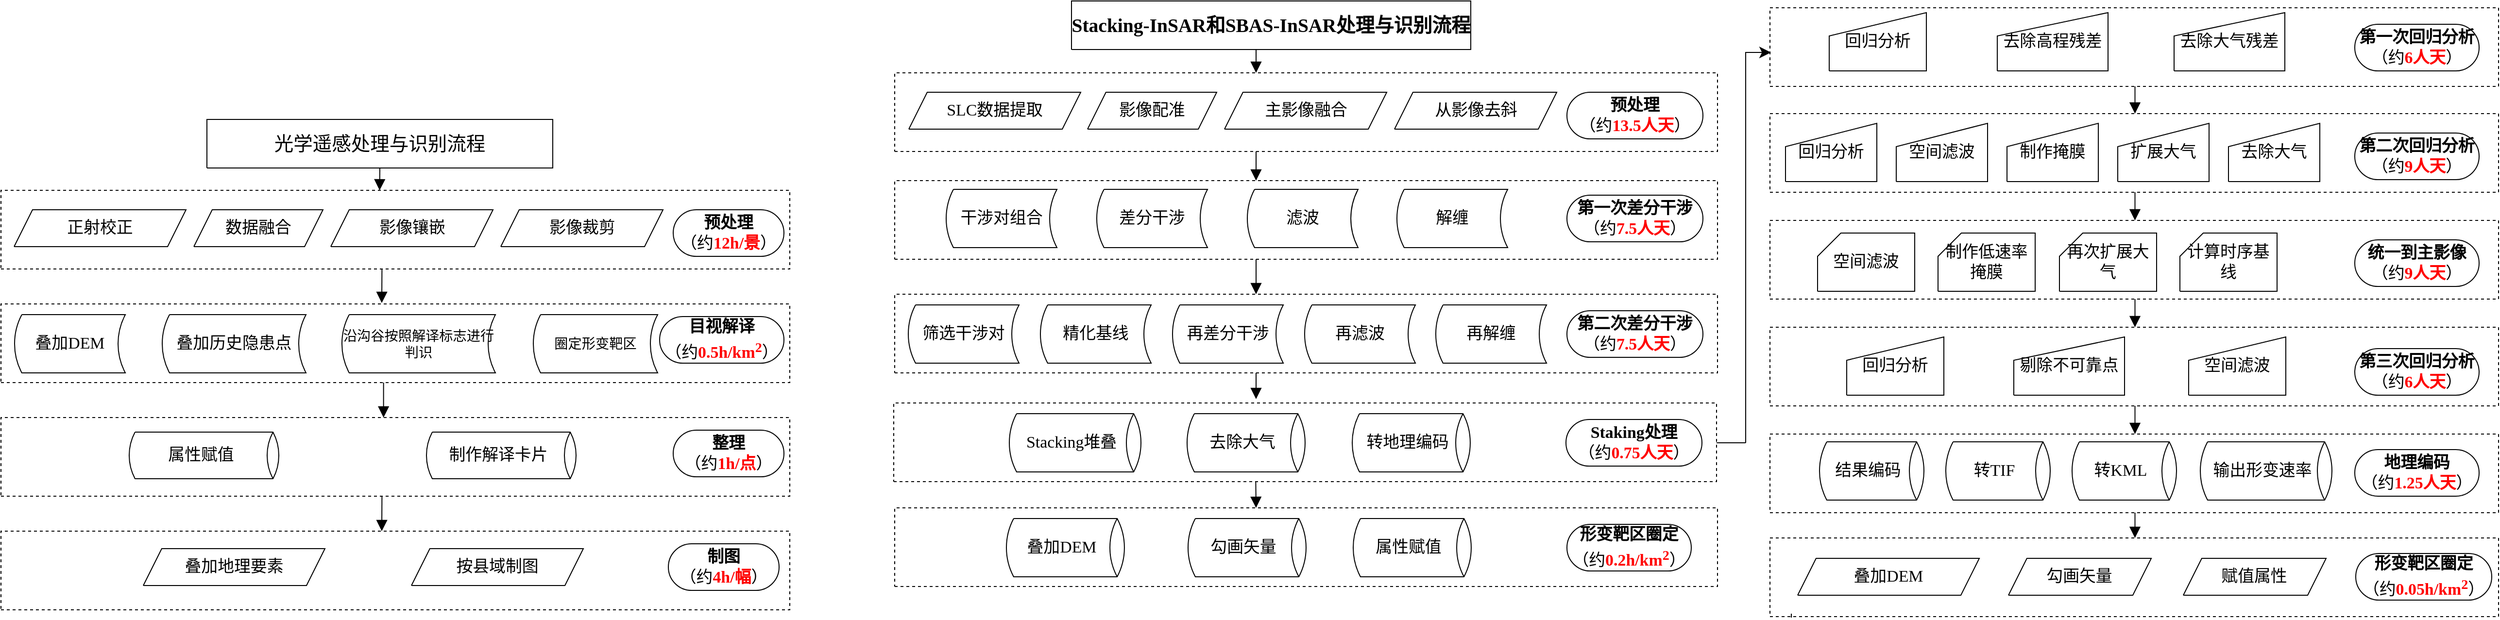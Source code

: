 <mxfile version="24.2.5" type="github">
  <diagram name="页-1" id="Page-1">
    <mxGraphModel dx="2074" dy="1106" grid="1" gridSize="10" guides="1" tooltips="1" connect="1" arrows="1" fold="1" page="1" pageScale="1" pageWidth="827" pageHeight="1169" math="0" shadow="0">
      <root>
        <mxCell id="0" />
        <mxCell id="1" parent="0" />
        <UserObject label="&lt;div style=&quot;font-size: 1px&quot;&gt;&lt;font style=&quot;font-size:19.76px;font-family:SimSun;color:#000000;direction:ltr;letter-spacing:0px;line-height:120%;opacity:1&quot;&gt;&lt;b&gt;Stacking-In&lt;/b&gt;&lt;/font&gt;&lt;font style=&quot;font-size:19.76px;font-family:SimSun;color:#000000;direction:ltr;letter-spacing:0px;line-height:120%;opacity:1&quot;&gt;&lt;b&gt;SAR&lt;/b&gt;&lt;/font&gt;&lt;font style=&quot;font-size:19.76px;font-family:SimSun;color:#000000;direction:ltr;letter-spacing:0px;line-height:120%;opacity:1&quot;&gt;&lt;b&gt;和&lt;/b&gt;&lt;/font&gt;&lt;font style=&quot;font-size:19.76px;font-family:SimSun;color:#000000;direction:ltr;letter-spacing:0px;line-height:120%;opacity:1&quot;&gt;&lt;b&gt;SBAS-InSAR处理与识别流程&lt;/b&gt;&lt;/font&gt;&lt;font style=&quot;font-size:11.29px;font-family:Themed;color:#000000;direction:ltr;letter-spacing:0px;line-height:120%;opacity:1&quot;&gt;&lt;br/&gt;&lt;/font&gt;&lt;/div&gt;" tags="流程图" id="2">
          <mxCell style="verticalAlign=middle;align=center;overflow=width;vsdxID=53;fillColor=#FFFFFF;gradientColor=none;shape=stencil(nZBLDoAgDERP0z3SIyjew0SURgSD+Lu9kMZoXLhwN9O+tukAlrNpJg1SzDH4QW/URgNYgZTkjA4UkwJUgGXng+6DX1zLfmoymdXo17xh5zmRJ6Q42BWCfc2oJfdAr+Yv+AP9Cb7OJ3H/2JG1HNGz/84klThPVCc=);strokeColor=#000000;spacingTop=-1;spacingBottom=-1;spacingLeft=-1;spacingRight=-1;points=[[1,0.5,0],[0.5,0.5,0],[0.5,0,0]];labelBackgroundColor=none;rounded=0;html=1;whiteSpace=wrap;" parent="1" vertex="1">
            <mxGeometry x="1788" y="53" width="411" height="50" as="geometry" />
          </mxCell>
        </UserObject>
        <UserObject label="&lt;div style=&quot;font-size: 1px&quot;&gt;&lt;font style=&quot;font-size:16.93px;font-family:SimSun;color:#000000;direction:ltr;letter-spacing:0px;line-height:120%;opacity:1&quot;&gt;筛选干涉对&lt;/font&gt;&lt;font style=&quot;font-size:11.29px;font-family:Themed;color:#000000;direction:ltr;letter-spacing:0px;line-height:120%;opacity:1&quot;&gt;&lt;br/&gt;&lt;/font&gt;&lt;/div&gt;" tags="流程图" id="3">
          <mxCell style="verticalAlign=middle;align=center;overflow=width;vsdxID=76;fillColor=#FFFFFF;gradientColor=none;shape=stencil(rVJBEoIwDHxNjzClnXbGM+I/OlKgY6VMqAK/txjRKnLSW7LZZLNtCM/7RnWaMNp7cCc9mNI3hO8JY6ZtNBgfIsILwvPKga7BXdoS807NzDk6u+s8YcQ+mQoxNzE6IUDv2QG51rQRN6N0m6rgGCrwoAqRyh2SYVq6ZcokYhsDn/mYqNH0CTivvHFtLEetglonQS6prKrfSv2gdbeCv3pZ+V60f7Cz8Zb/cpPF+4Xg9aWVsRYvIq5/nkCA8Hx4cQM=);strokeColor=#000000;spacingTop=-1;spacingBottom=-1;spacingLeft=-1;spacingRight=-1;points=[[0,0.5,0],[0.5,0,0],[0.5,1,0],[0.93,0.5,0]];labelBackgroundColor=none;rounded=0;html=1;whiteSpace=wrap;" parent="1" vertex="1">
            <mxGeometry x="1620" y="366" width="114" height="60" as="geometry" />
          </mxCell>
        </UserObject>
        <UserObject label="&lt;div style=&quot;font-size: 1px&quot;&gt;&lt;font style=&quot;font-size:16.93px;font-family:SimSun;color:#000000;direction:ltr;letter-spacing:0px;line-height:120%;opacity:1&quot;&gt;再差分干涉&lt;/font&gt;&lt;font style=&quot;font-size:11.29px;font-family:Themed;color:#000000;direction:ltr;letter-spacing:0px;line-height:120%;opacity:1&quot;&gt;&lt;br/&gt;&lt;/font&gt;&lt;/div&gt;" tags="流程图" id="4">
          <mxCell style="verticalAlign=middle;align=center;overflow=width;vsdxID=77;fillColor=#FFFFFF;gradientColor=none;shape=stencil(rVJBEoIwDHxNjzClnXbGM+I/OlKgY6VMqAK/txjRKnLSW7LZZLNtCM/7RnWaMNp7cCc9mNI3hO8JY6ZtNBgfIsILwvPKga7BXdoS807NzDk6u+s8YcQ+mQoxNzE6IUDv2QG51rQRN6N0m6rgGCrwoAqRyh2SYVq6ZcokYhsDn/mYqNH0CTivvHFtLEetglonQS6prKrfSv2gdbeCv3pZ+V60f7Cz8Zb/cpPF+4Xg9aWVsRYvIq5/nkCA8Hx4cQM=);strokeColor=#000000;spacingTop=-1;spacingBottom=-1;spacingLeft=-1;spacingRight=-1;points=[[0,0.5,0],[0.5,0,0],[0.5,1,0],[0.93,0.5,0]];labelBackgroundColor=none;rounded=0;html=1;whiteSpace=wrap;" parent="1" vertex="1">
            <mxGeometry x="1892" y="366" width="114" height="60" as="geometry" />
          </mxCell>
        </UserObject>
        <UserObject label="&lt;div style=&quot;font-size: 1px&quot;&gt;&lt;font style=&quot;font-size:16.93px;font-family:SimSun;color:#000000;direction:ltr;letter-spacing:0px;line-height:120%;opacity:1&quot;&gt;再滤波&lt;/font&gt;&lt;font style=&quot;font-size:11.29px;font-family:Themed;color:#000000;direction:ltr;letter-spacing:0px;line-height:120%;opacity:1&quot;&gt;&lt;br/&gt;&lt;/font&gt;&lt;/div&gt;" tags="流程图" id="5">
          <mxCell style="verticalAlign=middle;align=center;overflow=width;vsdxID=78;fillColor=#FFFFFF;gradientColor=none;shape=stencil(rVJBEoIwDHxNjzClnXbGM+I/OlKgY6VMqAK/txjRKnLSW7LZZLNtCM/7RnWaMNp7cCc9mNI3hO8JY6ZtNBgfIsILwvPKga7BXdoS807NzDk6u+s8YcQ+mQoxNzE6IUDv2QG51rQRN6N0m6rgGCrwoAqRyh2SYVq6ZcokYhsDn/mYqNH0CTivvHFtLEetglonQS6prKrfSv2gdbeCv3pZ+V60f7Cz8Zb/cpPF+4Xg9aWVsRYvIq5/nkCA8Hx4cQM=);strokeColor=#000000;spacingTop=-1;spacingBottom=-1;spacingLeft=-1;spacingRight=-1;points=[[0,0.5,0],[0.5,0,0],[0.5,1,0],[0.93,0.5,0]];labelBackgroundColor=none;rounded=0;html=1;whiteSpace=wrap;" parent="1" vertex="1">
            <mxGeometry x="2028" y="366" width="114" height="60" as="geometry" />
          </mxCell>
        </UserObject>
        <UserObject label="&lt;div style=&quot;font-size: 1px&quot;&gt;&lt;font style=&quot;font-size:16.93px;font-family:SimSun;color:#000000;direction:ltr;letter-spacing:0px;line-height:120%;opacity:1&quot;&gt;再解缠&lt;/font&gt;&lt;font style=&quot;font-size:11.29px;font-family:Themed;color:#000000;direction:ltr;letter-spacing:0px;line-height:120%;opacity:1&quot;&gt;&lt;br/&gt;&lt;/font&gt;&lt;/div&gt;" tags="流程图" id="6">
          <mxCell style="verticalAlign=middle;align=center;overflow=width;vsdxID=79;fillColor=#FFFFFF;gradientColor=none;shape=stencil(rVJBEoIwDHxNjzClnXbGM+I/OlKgY6VMqAK/txjRKnLSW7LZZLNtCM/7RnWaMNp7cCc9mNI3hO8JY6ZtNBgfIsILwvPKga7BXdoS807NzDk6u+s8YcQ+mQoxNzE6IUDv2QG51rQRN6N0m6rgGCrwoAqRyh2SYVq6ZcokYhsDn/mYqNH0CTivvHFtLEetglonQS6prKrfSv2gdbeCv3pZ+V60f7Cz8Zb/cpPF+4Xg9aWVsRYvIq5/nkCA8Hx4cQM=);strokeColor=#000000;spacingTop=-1;spacingBottom=-1;spacingLeft=-1;spacingRight=-1;points=[[0,0.5,0],[0.5,0,0],[0.5,1,0],[0.93,0.5,0]];labelBackgroundColor=none;rounded=0;html=1;whiteSpace=wrap;" parent="1" vertex="1">
            <mxGeometry x="2163" y="366" width="114" height="60" as="geometry" />
          </mxCell>
        </UserObject>
        <UserObject label="&lt;div style=&quot;font-size: 1px&quot;&gt;&lt;font style=&quot;font-size:16.93px;font-family:SimSun;color:#000000;direction:ltr;letter-spacing:0px;line-height:120%;opacity:1&quot;&gt;精化基线&lt;/font&gt;&lt;font style=&quot;font-size:11.29px;font-family:Themed;color:#000000;direction:ltr;letter-spacing:0px;line-height:120%;opacity:1&quot;&gt;&lt;br/&gt;&lt;/font&gt;&lt;/div&gt;" tags="流程图" id="7">
          <mxCell style="verticalAlign=middle;align=center;overflow=width;vsdxID=80;fillColor=#FFFFFF;gradientColor=none;shape=stencil(rVJBEoIwDHxNjzClnXbGM+I/OlKgY6VMqAK/txjRKnLSW7LZZLNtCM/7RnWaMNp7cCc9mNI3hO8JY6ZtNBgfIsILwvPKga7BXdoS807NzDk6u+s8YcQ+mQoxNzE6IUDv2QG51rQRN6N0m6rgGCrwoAqRyh2SYVq6ZcokYhsDn/mYqNH0CTivvHFtLEetglonQS6prKrfSv2gdbeCv3pZ+V60f7Cz8Zb/cpPF+4Xg9aWVsRYvIq5/nkCA8Hx4cQM=);strokeColor=#000000;spacingTop=-1;spacingBottom=-1;spacingLeft=-1;spacingRight=-1;points=[[0,0.5,0],[0.5,0,0],[0.5,1,0],[0.93,0.5,0]];labelBackgroundColor=none;rounded=0;html=1;whiteSpace=wrap;" parent="1" vertex="1">
            <mxGeometry x="1756" y="366" width="114" height="60" as="geometry" />
          </mxCell>
        </UserObject>
        <UserObject label="&lt;div style=&quot;font-size: 1px&quot;&gt;&lt;font style=&quot;font-size:16.93px;font-family:SimSun;color:#000000;direction:ltr;letter-spacing:0px;line-height:120%;opacity:1&quot;&gt;&lt;b&gt;第二次差分干涉&lt;/b&gt;&lt;/font&gt;&lt;font style=&quot;font-size:16.93px;font-family:Themed;color:#000000;direction:ltr;letter-spacing:0px;line-height:120%;opacity:1&quot;&gt;（约&lt;/font&gt;&lt;font style=&quot;font-size:16.93px;font-family:Themed;color:#ff0000;direction:ltr;letter-spacing:0px;line-height:120%;opacity:1&quot;&gt;&lt;b&gt;7.5人天&lt;/b&gt;&lt;/font&gt;&lt;font style=&quot;font-size:16.93px;font-family:Themed;color:#000000;direction:ltr;letter-spacing:0px;line-height:120%;opacity:1&quot;&gt;）&lt;/font&gt;&lt;font style=&quot;font-size:11.29px;font-family:Themed;color:#000000;direction:ltr;letter-spacing:0px;line-height:120%;opacity:1&quot;&gt;&lt;br/&gt;&lt;/font&gt;&lt;/div&gt;" tags="流程图" id="8">
          <mxCell style="verticalAlign=middle;align=center;overflow=width;vsdxID=133;fillColor=#FFFFFF;gradientColor=none;shape=stencil(tVJdE4IgEPw1POIg9OG76f9gEpWJwDko7d8HYZNm9tL0tne7dzcLi1huW94JRIl1YE6il5VrETsgSqVuBUjnEWIFYnltQDRgLrqKdceDMqCzuYYNQ5xL90m6CVOU3MYOIY+6jHIl9USe0STbfZNzOHoOltth1G+jfH3hk8d8kBaDcdxJo2ec4tAI7E/hWvFmRtleiG7R/uhlaf0nJ+sv+RcvHrz+tJZKxUhM+fcM+FbMDyvu);strokeColor=#000000;spacingTop=-1;spacingBottom=-1;spacingLeft=-1;spacingRight=-1;points=[[0.5,0,0],[0.5,0.5,0],[1,0.5,0]];labelBackgroundColor=none;rounded=0;html=1;whiteSpace=wrap;" parent="1" vertex="1">
            <mxGeometry x="2298" y="372" width="140" height="48" as="geometry" />
          </mxCell>
        </UserObject>
        <UserObject label="" tags="背景" id="9">
          <mxCell style="vsdxID=155;fillColor=none;gradientColor=none;shape=stencil(nZBLDoAgDERP0z3SIyjew0SURgSD+Lu9kMZoXLhwN9O+tukAlrNpJg1SzDH4QW/URgNYgZTkjA4UkwJUgGXng+6DX1zLfmoymdXo17xh5zmRJ6Q42BWCfc2oJfdAr+Yv+AP9Cb7OJ3H/2JG1HNGz/84klThPVCc=);dashed=1;strokeColor=#000000;points=[];labelBackgroundColor=none;rounded=0;html=1;whiteSpace=wrap;" parent="1" vertex="1">
            <mxGeometry x="1606" y="355" width="847" height="81" as="geometry" />
          </mxCell>
        </UserObject>
        <UserObject label="&lt;div style=&quot;font-size: 1px&quot;&gt;&lt;font style=&quot;font-size:16.93px;font-family:SimSun;color:#000000;direction:ltr;letter-spacing:0px;line-height:120%;opacity:1&quot;&gt;结果编码&lt;/font&gt;&lt;font style=&quot;font-size:11.29px;font-family:Themed;color:#000000;direction:ltr;letter-spacing:0px;line-height:120%;opacity:1&quot;&gt;&lt;br/&gt;&lt;/font&gt;&lt;/div&gt;" tags="流程图" id="10">
          <mxCell style="verticalAlign=middle;align=center;overflow=width;vsdxID=119;fillColor=#FFFFFF;gradientColor=none;shape=stencil(1VNBEoMgDHwNRxyEqT7Atv9gKipTCk6kVX9fKGrVKYceeuhtN9kksyQgVnQNbwWipLNgrqKXpW0QOyJKpW4ESOsQYifEisqAqMHcdRl4y73So5t5+A5DqMuTg6+hZAycvNg5SJXUK2lKSFzK4eIyMEkzluRTXxjn6iyhUyzScOED5oPsMBjLrTR6PY4oDrXAbhyuFK83qa4Xol2F07iXve159Fduso2bzy/5Ey8OvPdZSaXCOSz52LL/boMk6nrn2IH9xbtQ+C3s9AQ=);strokeColor=#000000;spacingTop=-1;spacingBottom=-1;spacingLeft=-1;spacingRight=-1;points=[[0,0.5,0],[0.5,0,0],[0.5,1,0],[1.07,0.5,0],[1,0.5,0]];labelBackgroundColor=none;rounded=0;html=1;whiteSpace=wrap;" parent="1" vertex="1">
            <mxGeometry x="2558" y="507" width="100" height="60" as="geometry" />
          </mxCell>
        </UserObject>
        <UserObject label="&lt;div style=&quot;font-size: 1px&quot;&gt;&lt;font style=&quot;font-size:16.93px;font-family:SimSun;color:#000000;direction:ltr;letter-spacing:0px;line-height:120%;opacity:1&quot;&gt;转TIF&lt;/font&gt;&lt;font style=&quot;font-size:11.29px;font-family:Themed;color:#000000;direction:ltr;letter-spacing:0px;line-height:120%;opacity:1&quot;&gt;&lt;br/&gt;&lt;/font&gt;&lt;/div&gt;" tags="流程图" id="11">
          <mxCell style="verticalAlign=middle;align=center;overflow=width;vsdxID=121;fillColor=#FFFFFF;gradientColor=none;shape=stencil(1VNBEoMgDHwNRxyEqT7Atv9gKipTCk6kVX9fKGrVKYceeuhtN9kksyQgVnQNbwWipLNgrqKXpW0QOyJKpW4ESOsQYifEisqAqMHcdRl4y73So5t5+A5DqMuTg6+hZAycvNg5SJXUK2lKSFzK4eIyMEkzluRTXxjn6iyhUyzScOED5oPsMBjLrTR6PY4oDrXAbhyuFK83qa4Xol2F07iXve159Fduso2bzy/5Ey8OvPdZSaXCOSz52LL/boMk6nrn2IH9xbtQ+C3s9AQ=);strokeColor=#000000;spacingTop=-1;spacingBottom=-1;spacingLeft=-1;spacingRight=-1;points=[[0,0.5,0],[0.5,0,0],[0.5,1,0],[1.07,0.5,0],[1,0.5,0]];labelBackgroundColor=none;rounded=0;html=1;whiteSpace=wrap;" parent="1" vertex="1">
            <mxGeometry x="2688" y="507" width="100" height="60" as="geometry" />
          </mxCell>
        </UserObject>
        <UserObject label="&lt;div style=&quot;font-size: 1px&quot;&gt;&lt;font style=&quot;font-size:16.93px;font-family:SimSun;color:#000000;direction:ltr;letter-spacing:0px;line-height:120%;opacity:1&quot;&gt;转KML&lt;/font&gt;&lt;font style=&quot;font-size:11.29px;font-family:Themed;color:#000000;direction:ltr;letter-spacing:0px;line-height:120%;opacity:1&quot;&gt;&lt;br/&gt;&lt;/font&gt;&lt;/div&gt;" tags="流程图" id="12">
          <mxCell style="verticalAlign=middle;align=center;overflow=width;vsdxID=123;fillColor=#FFFFFF;gradientColor=none;shape=stencil(1VNBEoMgDHwNRxyEqT7Atv9gKipTCk6kVX9fKGrVKYceeuhtN9kksyQgVnQNbwWipLNgrqKXpW0QOyJKpW4ESOsQYifEisqAqMHcdRl4y73So5t5+A5DqMuTg6+hZAycvNg5SJXUK2lKSFzK4eIyMEkzluRTXxjn6iyhUyzScOED5oPsMBjLrTR6PY4oDrXAbhyuFK83qa4Xol2F07iXve159Fduso2bzy/5Ey8OvPdZSaXCOSz52LL/boMk6nrn2IH9xbtQ+C3s9AQ=);strokeColor=#000000;spacingTop=-1;spacingBottom=-1;spacingLeft=-1;spacingRight=-1;points=[[0,0.5,0],[0.5,0,0],[0.5,1,0],[1.07,0.5,0],[1,0.5,0]];labelBackgroundColor=none;rounded=0;html=1;whiteSpace=wrap;" parent="1" vertex="1">
            <mxGeometry x="2818" y="507" width="100" height="60" as="geometry" />
          </mxCell>
        </UserObject>
        <UserObject label="&lt;div style=&quot;font-size: 1px&quot;&gt;&lt;font style=&quot;font-size:16.93px;font-family:SimSun;color:#000000;direction:ltr;letter-spacing:0px;line-height:120%;opacity:1&quot;&gt;输出形变速率&lt;/font&gt;&lt;font style=&quot;font-size:11.29px;font-family:Themed;color:#000000;direction:ltr;letter-spacing:0px;line-height:120%;opacity:1&quot;&gt;&lt;br/&gt;&lt;/font&gt;&lt;/div&gt;" tags="流程图" id="13">
          <mxCell style="verticalAlign=middle;align=center;overflow=width;vsdxID=125;fillColor=#FFFFFF;gradientColor=none;shape=stencil(1VPBEoIgEP0ajjgI6djZ6j+YRGUicFZK/fsw0tTi2KHb27dvd+exC2J5W/NGIEpaC+YiOlnYGrEDolTqWoC0DiF2RCwvDYgKzE0XPm74qBzR1dzHDr2vS6IsHYsoGTxBntHJa5XUC21MSFjK4ewy8JLu9lHmtTBMxWlEE88F+s1xj3kvWwzGciuNXk4jikMlsJuGS8WrVarthGgWdBy28mF7mh10E3+xk67sBJ7yJ24ceG+0lEr5g5jzoXX/2wpJ0PTGsAPbk3eU/y7s+AA=);strokeColor=#000000;spacingTop=-1;spacingBottom=-1;spacingLeft=-1;spacingRight=-1;points=[[0,0.5,0],[0.5,0,0],[0.5,1,0],[1.07,0.5,0],[1,0.5,0]];labelBackgroundColor=none;rounded=0;html=1;whiteSpace=wrap;" parent="1" vertex="1">
            <mxGeometry x="2950" y="507" width="128" height="60" as="geometry" />
          </mxCell>
        </UserObject>
        <UserObject label="&lt;div style=&quot;font-size: 1px&quot;&gt;&lt;font style=&quot;font-size:16.93px;font-family:SimSun;color:#000000;direction:ltr;letter-spacing:0px;line-height:120%;opacity:1&quot;&gt;&lt;b&gt;地理编码&lt;br/&gt;&lt;/b&gt;&lt;/font&gt;&lt;font style=&quot;font-size:16.93px;font-family:Themed;color:#000000;direction:ltr;letter-spacing:0px;line-height:120%;opacity:1&quot;&gt;（约&lt;/font&gt;&lt;font style=&quot;font-size:16.93px;font-family:Themed;color:#ff0000;direction:ltr;letter-spacing:0px;line-height:120%;opacity:1&quot;&gt;&lt;b&gt;1.25人天&lt;/b&gt;&lt;/font&gt;&lt;font style=&quot;font-size:16.93px;font-family:Themed;color:#000000;direction:ltr;letter-spacing:0px;line-height:120%;opacity:1&quot;&gt;）&lt;/font&gt;&lt;font style=&quot;font-size:11.29px;font-family:Themed;color:#000000;direction:ltr;letter-spacing:0px;line-height:120%;opacity:1&quot;&gt;&lt;br/&gt;&lt;/font&gt;&lt;/div&gt;" tags="流程图" id="14">
          <mxCell style="verticalAlign=middle;align=center;overflow=width;vsdxID=150;fillColor=#FFFFFF;gradientColor=none;shape=stencil(tVLREoIgEPwaHnEQxsl3s/9gEpSJwDko7e+DsEkze2l627vdu5uFRaxyHe8FosR5sCcxqMZ3iO0Rpcp0ApQPCLEasUpaEC3Yi2lS3fOojOhsr3HDmObyMtsVcYqS29Qh5FEfklwrM5OXeUa/yjkcAwfr7TDpiyTfXvjkMR+Vw2A998qaBac5tAKHU1hq3i4oNwjRr9ofvayt/+Rk+yX/4iWA159KpXWKxJx/z0Bopfyw+g4=);strokeColor=#000000;spacingTop=-1;spacingBottom=-1;spacingLeft=-1;spacingRight=-1;points=[[0.5,0,0],[0.5,0.5,0],[1,0.5,0]];labelBackgroundColor=none;rounded=0;html=1;whiteSpace=wrap;" parent="1" vertex="1">
            <mxGeometry x="3109" y="515" width="128" height="48" as="geometry" />
          </mxCell>
        </UserObject>
        <UserObject label="" tags="背景" id="15">
          <mxCell style="vsdxID=164;fillColor=none;gradientColor=none;shape=stencil(nZBLDoAgDERP0z3SIyjew0SURgSD+Lu9kMZoXLhwN9O+tukAlrNpJg1SzDH4QW/URgNYgZTkjA4UkwJUgGXng+6DX1zLfmoymdXo17xh5zmRJ6Q42BWCfc2oJfdAr+Yv+AP9Cb7OJ3H/2JG1HNGz/84klThPVCc=);dashed=1;strokeColor=#000000;points=[];labelBackgroundColor=none;rounded=0;html=1;whiteSpace=wrap;" parent="1" vertex="1">
            <mxGeometry x="2507" y="499" width="750" height="81" as="geometry" />
          </mxCell>
        </UserObject>
        <UserObject label="&lt;div style=&quot;font-size: 1px&quot;&gt;&lt;font style=&quot;font-size:16.93px;font-family:SimSun;color:#000000;direction:ltr;letter-spacing:0px;line-height:120%;opacity:1&quot;&gt;回归分析&lt;/font&gt;&lt;font style=&quot;font-size:11.29px;font-family:Themed;color:#000000;direction:ltr;letter-spacing:0px;line-height:120%;opacity:1&quot;&gt;&lt;br/&gt;&lt;/font&gt;&lt;/div&gt;" tags="流程图" id="16">
          <mxCell style="verticalAlign=middle;align=center;overflow=width;vsdxID=90;fillColor=#FFFFFF;gradientColor=none;shape=stencil(nZBbDoQgDEVX03+k7sDHPkxEaWTAIL52L6QxOn6Yyfzd25626QUsJt2MCqSYgneDWqkNGrAEKclq5SlEBVgBFp3zqvduti37sUlkUh+3pA0bz4k0IcXOLhPsa0YN2Rt6Nv+CX9BvMP+ZfNyP4nqyI2M4o3v/GUoscaBYHQ==);strokeColor=#000000;spacingTop=-1;spacingBottom=-1;spacingLeft=-1;spacingRight=-1;points=[[0,0.5,0],[1,0.5,0],[0.5,1,0],[0.5,0.2,0]];labelBackgroundColor=none;rounded=0;html=1;whiteSpace=wrap;" parent="1" vertex="1">
            <mxGeometry x="2568" y="65" width="100" height="60" as="geometry" />
          </mxCell>
        </UserObject>
        <UserObject label="&lt;div style=&quot;font-size: 1px&quot;&gt;&lt;font style=&quot;font-size:16.93px;font-family:SimSun;color:#000000;direction:ltr;letter-spacing:0px;line-height:120%;opacity:1&quot;&gt;去除高程残差&lt;/font&gt;&lt;font style=&quot;font-size:11.29px;font-family:Themed;color:#000000;direction:ltr;letter-spacing:0px;line-height:120%;opacity:1&quot;&gt;&lt;br/&gt;&lt;/font&gt;&lt;/div&gt;" tags="流程图" id="17">
          <mxCell style="verticalAlign=middle;align=center;overflow=width;vsdxID=92;fillColor=#FFFFFF;gradientColor=none;shape=stencil(nZBbDoQgDEVX03+k7sDHPkxEaWTAIL52L6QxOn6Yyfzd25626QUsJt2MCqSYgneDWqkNGrAEKclq5SlEBVgBFp3zqvduti37sUlkUh+3pA0bz4k0IcXOLhPsa0YN2Rt6Nv+CX9BvMP+ZfNyP4nqyI2M4o3v/GUoscaBYHQ==);strokeColor=#000000;spacingTop=-1;spacingBottom=-1;spacingLeft=-1;spacingRight=-1;points=[[0,0.5,0],[1,0.5,0],[0.5,1,0],[0.5,0.2,0]];labelBackgroundColor=none;rounded=0;html=1;whiteSpace=wrap;" parent="1" vertex="1">
            <mxGeometry x="2741" y="65" width="114" height="60" as="geometry" />
          </mxCell>
        </UserObject>
        <UserObject label="&lt;div style=&quot;font-size: 1px&quot;&gt;&lt;font style=&quot;font-size:16.93px;font-family:SimSun;color:#000000;direction:ltr;letter-spacing:0px;line-height:120%;opacity:1&quot;&gt;去除大气残差&lt;/font&gt;&lt;font style=&quot;font-size:11.29px;font-family:Themed;color:#000000;direction:ltr;letter-spacing:0px;line-height:120%;opacity:1&quot;&gt;&lt;br/&gt;&lt;/font&gt;&lt;/div&gt;" tags="流程图" id="18">
          <mxCell style="verticalAlign=middle;align=center;overflow=width;vsdxID=95;fillColor=#FFFFFF;gradientColor=none;shape=stencil(nZBbDoQgDEVX03+k7sDHPkxEaWTAIL52L6QxOn6Yyfzd25626QUsJt2MCqSYgneDWqkNGrAEKclq5SlEBVgBFp3zqvduti37sUlkUh+3pA0bz4k0IcXOLhPsa0YN2Rt6Nv+CX9BvMP+ZfNyP4nqyI2M4o3v/GUoscaBYHQ==);strokeColor=#000000;spacingTop=-1;spacingBottom=-1;spacingLeft=-1;spacingRight=-1;points=[[0,0.5,0],[1,0.5,0],[0.5,1,0],[0.5,0.2,0]];labelBackgroundColor=none;rounded=0;html=1;whiteSpace=wrap;" parent="1" vertex="1">
            <mxGeometry x="2923" y="65" width="114" height="60" as="geometry" />
          </mxCell>
        </UserObject>
        <UserObject label="&lt;div style=&quot;font-size: 1px&quot;&gt;&lt;font style=&quot;font-size:16.93px;font-family:SimSun;color:#000000;direction:ltr;letter-spacing:0px;line-height:120%;opacity:1&quot;&gt;&lt;b&gt;第一次回归分析&lt;/b&gt;&lt;/font&gt;&lt;font style=&quot;font-size:16.93px;font-family:Themed;color:#000000;direction:ltr;letter-spacing:0px;line-height:120%;opacity:1&quot;&gt;（约&lt;/font&gt;&lt;font style=&quot;font-size:16.93px;font-family:Themed;color:#ff0000;direction:ltr;letter-spacing:0px;line-height:120%;opacity:1&quot;&gt;&lt;b&gt;6人天&lt;/b&gt;&lt;/font&gt;&lt;font style=&quot;font-size:16.93px;font-family:Themed;color:#000000;direction:ltr;letter-spacing:0px;line-height:120%;opacity:1&quot;&gt;）&lt;/font&gt;&lt;font style=&quot;font-size:11.29px;font-family:Themed;color:#000000;direction:ltr;letter-spacing:0px;line-height:120%;opacity:1&quot;&gt;&lt;br/&gt;&lt;/font&gt;&lt;/div&gt;" tags="流程图" id="19">
          <mxCell style="verticalAlign=middle;align=center;overflow=width;vsdxID=139;fillColor=#FFFFFF;gradientColor=none;shape=stencil(tVLREoIgEPwaHnEQxsl3s/9gEpSJwDko7e+DsEkze2l627vdu5uFRaxyHe8FosR5sCcxqMZ3iO0Rpcp0ApQPCLEasUpaEC3Yi2lS3fOojOhsr3HDmObyMtsVcYqS29Qh5FEfklwrM5OXeUa/yjkcAwfr7TDpiyTfXvjkMR+Vw2A998qaBac5tAKHU1hq3i4oNwjRr9ofvayt/+Rk+yX/4iWA159KpXWKxJx/z0Bopfyw+g4=);strokeColor=#000000;spacingTop=-1;spacingBottom=-1;spacingLeft=-1;spacingRight=-1;points=[[0.5,0,0],[0.5,0.5,0],[1,0.5,0]];labelBackgroundColor=none;rounded=0;html=1;whiteSpace=wrap;" parent="1" vertex="1">
            <mxGeometry x="3109" y="77" width="128" height="48" as="geometry" />
          </mxCell>
        </UserObject>
        <UserObject label="" tags="背景" id="20">
          <mxCell style="vsdxID=153;fillColor=none;gradientColor=none;shape=stencil(nZBLDoAgDERP0z3SIyjew0SURgSD+Lu9kMZoXLhwN9O+tukAlrNpJg1SzDH4QW/URgNYgZTkjA4UkwJUgGXng+6DX1zLfmoymdXo17xh5zmRJ6Q42BWCfc2oJfdAr+Yv+AP9Cb7OJ3H/2JG1HNGz/84klThPVCc=);dashed=1;strokeColor=#000000;points=[];labelBackgroundColor=none;rounded=0;html=1;whiteSpace=wrap;" parent="1" vertex="1">
            <mxGeometry x="2507" y="60" width="750" height="81" as="geometry" />
          </mxCell>
        </UserObject>
        <UserObject label="&lt;div style=&quot;font-size: 1px&quot;&gt;&lt;font style=&quot;font-size:16.93px;font-family:SimSun;color:#000000;direction:ltr;letter-spacing:0px;line-height:120%;opacity:1&quot;&gt;回归分析&lt;/font&gt;&lt;font style=&quot;font-size:11.29px;font-family:Themed;color:#000000;direction:ltr;letter-spacing:0px;line-height:120%;opacity:1&quot;&gt;&lt;br/&gt;&lt;/font&gt;&lt;/div&gt;" tags="流程图" id="21">
          <mxCell style="verticalAlign=middle;align=center;overflow=width;vsdxID=97;fillColor=#FFFFFF;gradientColor=none;shape=stencil(nZBbDoQgDEVX03+k7sDHPkxEaWTAIL52L6QxOn6Yyfzd25626QUsJt2MCqSYgneDWqkNGrAEKclq5SlEBVgBFp3zqvduti37sUlkUh+3pA0bz4k0IcXOLhPsa0YN2Rt6Nv+CX9BvMP+ZfNyP4nqyI2M4o3v/GUoscaBYHQ==);strokeColor=#000000;spacingTop=-1;spacingBottom=-1;spacingLeft=-1;spacingRight=-1;points=[[0,0.5,0],[1,0.5,0],[0.5,1,0],[0.5,0.2,0]];labelBackgroundColor=none;rounded=0;html=1;whiteSpace=wrap;" parent="1" vertex="1">
            <mxGeometry x="2523" y="179" width="94" height="60" as="geometry" />
          </mxCell>
        </UserObject>
        <UserObject label="&lt;div style=&quot;font-size: 1px&quot;&gt;&lt;font style=&quot;font-size:16.93px;font-family:SimSun;color:#000000;direction:ltr;letter-spacing:0px;line-height:120%;opacity:1&quot;&gt;空间滤波&lt;/font&gt;&lt;font style=&quot;font-size:11.29px;font-family:Themed;color:#000000;direction:ltr;letter-spacing:0px;line-height:120%;opacity:1&quot;&gt;&lt;br/&gt;&lt;/font&gt;&lt;/div&gt;" tags="流程图" id="22">
          <mxCell style="verticalAlign=middle;align=center;overflow=width;vsdxID=98;fillColor=#FFFFFF;gradientColor=none;shape=stencil(nZBbDoQgDEVX03+k7sDHPkxEaWTAIL52L6QxOn6Yyfzd25626QUsJt2MCqSYgneDWqkNGrAEKclq5SlEBVgBFp3zqvduti37sUlkUh+3pA0bz4k0IcXOLhPsa0YN2Rt6Nv+CX9BvMP+ZfNyP4nqyI2M4o3v/GUoscaBYHQ==);strokeColor=#000000;spacingTop=-1;spacingBottom=-1;spacingLeft=-1;spacingRight=-1;points=[[0,0.5,0],[1,0.5,0],[0.5,1,0],[0.5,0.2,0]];labelBackgroundColor=none;rounded=0;html=1;whiteSpace=wrap;" parent="1" vertex="1">
            <mxGeometry x="2637" y="179" width="94" height="60" as="geometry" />
          </mxCell>
        </UserObject>
        <UserObject label="&lt;div style=&quot;font-size: 1px&quot;&gt;&lt;font style=&quot;font-size:16.93px;font-family:SimSun;color:#000000;direction:ltr;letter-spacing:0px;line-height:120%;opacity:1&quot;&gt;制作掩膜&lt;/font&gt;&lt;font style=&quot;font-size:11.29px;font-family:Themed;color:#000000;direction:ltr;letter-spacing:0px;line-height:120%;opacity:1&quot;&gt;&lt;br/&gt;&lt;/font&gt;&lt;/div&gt;" tags="流程图" id="23">
          <mxCell style="verticalAlign=middle;align=center;overflow=width;vsdxID=100;fillColor=#FFFFFF;gradientColor=none;shape=stencil(nZBbDoQgDEVX03+k7sDHPkxEaWTAIL52L6QxOn6Yyfzd25626QUsJt2MCqSYgneDWqkNGrAEKclq5SlEBVgBFp3zqvduti37sUlkUh+3pA0bz4k0IcXOLhPsa0YN2Rt6Nv+CX9BvMP+ZfNyP4nqyI2M4o3v/GUoscaBYHQ==);strokeColor=#000000;spacingTop=-1;spacingBottom=-1;spacingLeft=-1;spacingRight=-1;points=[[0,0.5,0],[1,0.5,0],[0.5,1,0],[0.5,0.2,0]];labelBackgroundColor=none;rounded=0;html=1;whiteSpace=wrap;" parent="1" vertex="1">
            <mxGeometry x="2751" y="179" width="94" height="60" as="geometry" />
          </mxCell>
        </UserObject>
        <UserObject label="&lt;div style=&quot;font-size: 1px&quot;&gt;&lt;font style=&quot;font-size:16.93px;font-family:SimSun;color:#000000;direction:ltr;letter-spacing:0px;line-height:120%;opacity:1&quot;&gt;扩展大气&lt;/font&gt;&lt;font style=&quot;font-size:11.29px;font-family:Themed;color:#000000;direction:ltr;letter-spacing:0px;line-height:120%;opacity:1&quot;&gt;&lt;br/&gt;&lt;/font&gt;&lt;/div&gt;" tags="流程图" id="24">
          <mxCell style="verticalAlign=middle;align=center;overflow=width;vsdxID=102;fillColor=#FFFFFF;gradientColor=none;shape=stencil(nZBbDoQgDEVX03+k7sDHPkxEaWTAIL52L6QxOn6Yyfzd25626QUsJt2MCqSYgneDWqkNGrAEKclq5SlEBVgBFp3zqvduti37sUlkUh+3pA0bz4k0IcXOLhPsa0YN2Rt6Nv+CX9BvMP+ZfNyP4nqyI2M4o3v/GUoscaBYHQ==);strokeColor=#000000;spacingTop=-1;spacingBottom=-1;spacingLeft=-1;spacingRight=-1;points=[[0,0.5,0],[1,0.5,0],[0.5,1,0],[0.5,0.2,0]];labelBackgroundColor=none;rounded=0;html=1;whiteSpace=wrap;" parent="1" vertex="1">
            <mxGeometry x="2865" y="179" width="94" height="60" as="geometry" />
          </mxCell>
        </UserObject>
        <UserObject label="&lt;div style=&quot;font-size: 1px&quot;&gt;&lt;font style=&quot;font-size:16.93px;font-family:SimSun;color:#000000;direction:ltr;letter-spacing:0px;line-height:120%;opacity:1&quot;&gt;去除大气&lt;/font&gt;&lt;font style=&quot;font-size:11.29px;font-family:Themed;color:#000000;direction:ltr;letter-spacing:0px;line-height:120%;opacity:1&quot;&gt;&lt;br/&gt;&lt;/font&gt;&lt;/div&gt;" tags="流程图" id="25">
          <mxCell style="verticalAlign=middle;align=center;overflow=width;vsdxID=104;fillColor=#FFFFFF;gradientColor=none;shape=stencil(nZBbDoQgDEVX03+k7sDHPkxEaWTAIL52L6QxOn6Yyfzd25626QUsJt2MCqSYgneDWqkNGrAEKclq5SlEBVgBFp3zqvduti37sUlkUh+3pA0bz4k0IcXOLhPsa0YN2Rt6Nv+CX9BvMP+ZfNyP4nqyI2M4o3v/GUoscaBYHQ==);strokeColor=#000000;spacingTop=-1;spacingBottom=-1;spacingLeft=-1;spacingRight=-1;points=[[0,0.5,0],[1,0.5,0],[0.5,1,0],[0.5,0.2,0]];labelBackgroundColor=none;rounded=0;html=1;whiteSpace=wrap;" parent="1" vertex="1">
            <mxGeometry x="2979" y="179" width="94" height="60" as="geometry" />
          </mxCell>
        </UserObject>
        <UserObject label="&lt;div style=&quot;font-size: 1px&quot;&gt;&lt;font style=&quot;font-size:16.93px;font-family:SimSun;color:#000000;direction:ltr;letter-spacing:0px;line-height:120%;opacity:1&quot;&gt;&lt;b&gt;第二次回归分析&lt;/b&gt;&lt;/font&gt;&lt;font style=&quot;font-size:16.93px;font-family:Themed;color:#000000;direction:ltr;letter-spacing:0px;line-height:120%;opacity:1&quot;&gt;（约&lt;/font&gt;&lt;font style=&quot;font-size:16.93px;font-family:Themed;color:#ff0000;direction:ltr;letter-spacing:0px;line-height:120%;opacity:1&quot;&gt;&lt;b&gt;9人天&lt;/b&gt;&lt;/font&gt;&lt;font style=&quot;font-size:16.93px;font-family:Themed;color:#000000;direction:ltr;letter-spacing:0px;line-height:120%;opacity:1&quot;&gt;）&lt;/font&gt;&lt;font style=&quot;font-size:11.29px;font-family:Themed;color:#000000;direction:ltr;letter-spacing:0px;line-height:120%;opacity:1&quot;&gt;&lt;br/&gt;&lt;/font&gt;&lt;/div&gt;" tags="流程图" id="26">
          <mxCell style="verticalAlign=middle;align=center;overflow=width;vsdxID=143;fillColor=#FFFFFF;gradientColor=none;shape=stencil(tVLREoIgEPwaHnEQxsl3s/9gEpSJwDko7e+DsEkze2l627vdu5uFRaxyHe8FosR5sCcxqMZ3iO0Rpcp0ApQPCLEasUpaEC3Yi2lS3fOojOhsr3HDmObyMtsVcYqS29Qh5FEfklwrM5OXeUa/yjkcAwfr7TDpiyTfXvjkMR+Vw2A998qaBac5tAKHU1hq3i4oNwjRr9ofvayt/+Rk+yX/4iWA159KpXWKxJx/z0Bopfyw+g4=);strokeColor=#000000;spacingTop=-1;spacingBottom=-1;spacingLeft=-1;spacingRight=-1;points=[[0.5,0,0],[0.5,0.5,0],[1,0.5,0]];labelBackgroundColor=none;rounded=0;html=1;whiteSpace=wrap;" parent="1" vertex="1">
            <mxGeometry x="3109" y="189" width="128" height="48" as="geometry" />
          </mxCell>
        </UserObject>
        <UserObject label="" tags="背景" id="27">
          <mxCell style="vsdxID=161;fillColor=none;gradientColor=none;shape=stencil(nZBLDoAgDERP0z3SIyjew0SURgSD+Lu9kMZoXLhwN9O+tukAlrNpJg1SzDH4QW/URgNYgZTkjA4UkwJUgGXng+6DX1zLfmoymdXo17xh5zmRJ6Q42BWCfc2oJfdAr+Yv+AP9Cb7OJ3H/2JG1HNGz/84klThPVCc=);dashed=1;strokeColor=#000000;points=[];labelBackgroundColor=none;rounded=0;html=1;whiteSpace=wrap;" parent="1" vertex="1">
            <mxGeometry x="2507" y="169" width="750" height="81" as="geometry" />
          </mxCell>
        </UserObject>
        <UserObject label="&lt;div style=&quot;font-size: 1px&quot;&gt;&lt;font style=&quot;font-size:16.93px;font-family:SimSun;color:#000000;direction:ltr;letter-spacing:0px;line-height:120%;opacity:1&quot;&gt;空间滤波&lt;/font&gt;&lt;font style=&quot;font-size:11.29px;font-family:Themed;color:#000000;direction:ltr;letter-spacing:0px;line-height:120%;opacity:1&quot;&gt;&lt;br/&gt;&lt;/font&gt;&lt;/div&gt;" tags="流程图" id="28">
          <mxCell style="verticalAlign=middle;align=center;overflow=width;vsdxID=106;fillColor=#FFFFFF;gradientColor=none;shape=stencil(nZBLDoMwDERP432wuQHQeyARiNU0QSHlc3sSWaiURYW6m/E8W9YAVZNpRw2ophj8Uy/cRQNUAyI7owPHpIAaoKr3QQ/Bv10nfmwzmdXLz/nCKnsqb6DaxBVK/ENQy+6EHuFf8A8Uy7vk98nyNnn5NIlPHT1bK22e82t9aSTVU7MD);strokeColor=#000000;spacingTop=-1;spacingBottom=-1;spacingLeft=-1;spacingRight=-1;points=[[0,0.5,0],[1,0.5,0],[0.5,1,0],[0.5,0,0]];labelBackgroundColor=none;rounded=0;html=1;whiteSpace=wrap;" parent="1" vertex="1">
            <mxGeometry x="2556" y="292" width="100" height="60" as="geometry" />
          </mxCell>
        </UserObject>
        <UserObject label="&lt;div style=&quot;font-size: 1px&quot;&gt;&lt;font style=&quot;font-size:16.93px;font-family:SimSun;color:#000000;direction:ltr;letter-spacing:0px;line-height:120%;opacity:1&quot;&gt;制作低速率掩膜&lt;/font&gt;&lt;font style=&quot;font-size:11.29px;font-family:Themed;color:#000000;direction:ltr;letter-spacing:0px;line-height:120%;opacity:1&quot;&gt;&lt;br/&gt;&lt;/font&gt;&lt;/div&gt;" tags="流程图" id="29">
          <mxCell style="verticalAlign=middle;align=center;overflow=width;vsdxID=108;fillColor=#FFFFFF;gradientColor=none;shape=stencil(nZBLDoMwDERP432wuQHQeyARiNU0QSHlc3sSWaiURYW6m/E8W9YAVZNpRw2ophj8Uy/cRQNUAyI7owPHpIAaoKr3QQ/Bv10nfmwzmdXLz/nCKnsqb6DaxBVK/ENQy+6EHuFf8A8Uy7vk98nyNnn5NIlPHT1bK22e82t9aSTVU7MD);strokeColor=#000000;spacingTop=-1;spacingBottom=-1;spacingLeft=-1;spacingRight=-1;points=[[0,0.5,0],[1,0.5,0],[0.5,1,0],[0.5,0,0]];labelBackgroundColor=none;rounded=0;html=1;whiteSpace=wrap;" parent="1" vertex="1">
            <mxGeometry x="2680" y="292" width="100" height="60" as="geometry" />
          </mxCell>
        </UserObject>
        <UserObject label="&lt;div style=&quot;font-size: 1px&quot;&gt;&lt;font style=&quot;font-size:16.93px;font-family:SimSun;color:#000000;direction:ltr;letter-spacing:0px;line-height:120%;opacity:1&quot;&gt;再次扩展大气&lt;/font&gt;&lt;font style=&quot;font-size:11.29px;font-family:Themed;color:#000000;direction:ltr;letter-spacing:0px;line-height:120%;opacity:1&quot;&gt;&lt;br/&gt;&lt;/font&gt;&lt;/div&gt;" tags="流程图" id="30">
          <mxCell style="verticalAlign=middle;align=center;overflow=width;vsdxID=110;fillColor=#FFFFFF;gradientColor=none;shape=stencil(nZBLDoMwDERP432wuQHQeyARiNU0QSHlc3sSWaiURYW6m/E8W9YAVZNpRw2ophj8Uy/cRQNUAyI7owPHpIAaoKr3QQ/Bv10nfmwzmdXLz/nCKnsqb6DaxBVK/ENQy+6EHuFf8A8Uy7vk98nyNnn5NIlPHT1bK22e82t9aSTVU7MD);strokeColor=#000000;spacingTop=-1;spacingBottom=-1;spacingLeft=-1;spacingRight=-1;points=[[0,0.5,0],[1,0.5,0],[0.5,1,0],[0.5,0,0]];labelBackgroundColor=none;rounded=0;html=1;whiteSpace=wrap;" parent="1" vertex="1">
            <mxGeometry x="2805" y="292" width="100" height="60" as="geometry" />
          </mxCell>
        </UserObject>
        <UserObject label="&lt;div style=&quot;font-size: 1px&quot;&gt;&lt;font style=&quot;font-size:16.93px;font-family:SimSun;color:#000000;direction:ltr;letter-spacing:0px;line-height:120%;opacity:1&quot;&gt;计算时序基线&lt;/font&gt;&lt;font style=&quot;font-size:11.29px;font-family:Themed;color:#000000;direction:ltr;letter-spacing:0px;line-height:120%;opacity:1&quot;&gt;&lt;br/&gt;&lt;/font&gt;&lt;/div&gt;" tags="流程图" id="31">
          <mxCell style="verticalAlign=middle;align=center;overflow=width;vsdxID=112;fillColor=#FFFFFF;gradientColor=none;shape=stencil(nZBLDoMwDERP432wuQHQeyARiNU0QSHlc3sSWaiURYW6m/E8W9YAVZNpRw2ophj8Uy/cRQNUAyI7owPHpIAaoKr3QQ/Bv10nfmwzmdXLz/nCKnsqb6DaxBVK/ENQy+6EHuFf8A8Uy7vk98nyNnn5NIlPHT1bK22e82t9aSTVU7MD);strokeColor=#000000;spacingTop=-1;spacingBottom=-1;spacingLeft=-1;spacingRight=-1;points=[[0,0.5,0],[1,0.5,0],[0.5,1,0],[0.5,0,0]];labelBackgroundColor=none;rounded=0;html=1;whiteSpace=wrap;" parent="1" vertex="1">
            <mxGeometry x="2929" y="292" width="100" height="60" as="geometry" />
          </mxCell>
        </UserObject>
        <UserObject label="&lt;div style=&quot;font-size: 1px&quot;&gt;&lt;font style=&quot;font-size:16.93px;font-family:SimSun;color:#000000;direction:ltr;letter-spacing:0px;line-height:120%;opacity:1&quot;&gt;&lt;b&gt;统一到主影像&lt;/b&gt;&lt;/font&gt;&lt;font style=&quot;font-size:16.93px;font-family:Themed;color:#000000;direction:ltr;letter-spacing:0px;line-height:120%;opacity:1&quot;&gt;（约&lt;/font&gt;&lt;font style=&quot;font-size:16.93px;font-family:Themed;color:#ff0000;direction:ltr;letter-spacing:0px;line-height:120%;opacity:1&quot;&gt;&lt;b&gt;9人天&lt;/b&gt;&lt;/font&gt;&lt;font style=&quot;font-size:16.93px;font-family:Themed;color:#000000;direction:ltr;letter-spacing:0px;line-height:120%;opacity:1&quot;&gt;）&lt;/font&gt;&lt;font style=&quot;font-size:11.29px;font-family:Themed;color:#000000;direction:ltr;letter-spacing:0px;line-height:120%;opacity:1&quot;&gt;&lt;br/&gt;&lt;/font&gt;&lt;/div&gt;" tags="流程图" id="32">
          <mxCell style="verticalAlign=middle;align=center;overflow=width;vsdxID=146;fillColor=#FFFFFF;gradientColor=none;shape=stencil(tVLREoIgEPwaHnEQxsl3s/9gEpSJwDko7e+DsEkze2l627vdu5uFRaxyHe8FosR5sCcxqMZ3iO0Rpcp0ApQPCLEasUpaEC3Yi2lS3fOojOhsr3HDmObyMtsVcYqS29Qh5FEfklwrM5OXeUa/yjkcAwfr7TDpiyTfXvjkMR+Vw2A998qaBac5tAKHU1hq3i4oNwjRr9ofvayt/+Rk+yX/4iWA159KpXWKxJx/z0Bopfyw+g4=);strokeColor=#000000;spacingTop=-1;spacingBottom=-1;spacingLeft=-1;spacingRight=-1;points=[[0.5,0,0],[0.5,0.5,0],[1,0.5,0]];labelBackgroundColor=none;rounded=0;html=1;whiteSpace=wrap;" parent="1" vertex="1">
            <mxGeometry x="3109" y="299" width="128" height="48" as="geometry" />
          </mxCell>
        </UserObject>
        <UserObject label="" tags="背景" id="33">
          <mxCell style="vsdxID=162;fillColor=none;gradientColor=none;shape=stencil(nZBLDoAgDERP0z3SIyjew0SURgSD+Lu9kMZoXLhwN9O+tukAlrNpJg1SzDH4QW/URgNYgZTkjA4UkwJUgGXng+6DX1zLfmoymdXo17xh5zmRJ6Q42BWCfc2oJfdAr+Yv+AP9Cb7OJ3H/2JG1HNGz/84klThPVCc=);dashed=1;strokeColor=#000000;points=[];labelBackgroundColor=none;rounded=0;html=1;whiteSpace=wrap;" parent="1" vertex="1">
            <mxGeometry x="2507" y="279" width="750" height="81" as="geometry" />
          </mxCell>
        </UserObject>
        <UserObject label="&lt;div style=&quot;font-size: 1px&quot;&gt;&lt;font style=&quot;font-size:16.93px;font-family:SimSun;color:#000000;direction:ltr;letter-spacing:0px;line-height:120%;opacity:1&quot;&gt;回归分析&lt;/font&gt;&lt;font style=&quot;font-size:11.29px;font-family:Themed;color:#000000;direction:ltr;letter-spacing:0px;line-height:120%;opacity:1&quot;&gt;&lt;br/&gt;&lt;/font&gt;&lt;/div&gt;" tags="流程图" id="34">
          <mxCell style="verticalAlign=middle;align=center;overflow=width;vsdxID=114;fillColor=#FFFFFF;gradientColor=none;shape=stencil(nZBbDoQgDEVX03+k7sDHPkxEaWTAIL52L6QxOn6Yyfzd25626QUsJt2MCqSYgneDWqkNGrAEKclq5SlEBVgBFp3zqvduti37sUlkUh+3pA0bz4k0IcXOLhPsa0YN2Rt6Nv+CX9BvMP+ZfNyP4nqyI2M4o3v/GUoscaBYHQ==);strokeColor=#000000;spacingTop=-1;spacingBottom=-1;spacingLeft=-1;spacingRight=-1;points=[[0,0.5,0],[1,0.5,0],[0.5,1,0],[0.5,0.2,0]];labelBackgroundColor=none;rounded=0;html=1;whiteSpace=wrap;" parent="1" vertex="1">
            <mxGeometry x="2586" y="399" width="100" height="60" as="geometry" />
          </mxCell>
        </UserObject>
        <UserObject label="&lt;div style=&quot;font-size: 1px&quot;&gt;&lt;font style=&quot;font-size:16.93px;font-family:SimSun;color:#000000;direction:ltr;letter-spacing:0px;line-height:120%;opacity:1&quot;&gt;剔除不可靠点&lt;/font&gt;&lt;font style=&quot;font-size:11.29px;font-family:Themed;color:#000000;direction:ltr;letter-spacing:0px;line-height:120%;opacity:1&quot;&gt;&lt;br/&gt;&lt;/font&gt;&lt;/div&gt;" tags="流程图" id="35">
          <mxCell style="verticalAlign=middle;align=center;overflow=width;vsdxID=115;fillColor=#FFFFFF;gradientColor=none;shape=stencil(nZBbDoQgDEVX03+k7sDHPkxEaWTAIL52L6QxOn6Yyfzd25626QUsJt2MCqSYgneDWqkNGrAEKclq5SlEBVgBFp3zqvduti37sUlkUh+3pA0bz4k0IcXOLhPsa0YN2Rt6Nv+CX9BvMP+ZfNyP4nqyI2M4o3v/GUoscaBYHQ==);strokeColor=#000000;spacingTop=-1;spacingBottom=-1;spacingLeft=-1;spacingRight=-1;points=[[0,0.5,0],[1,0.5,0],[0.5,1,0],[0.5,0.2,0]];labelBackgroundColor=none;rounded=0;html=1;whiteSpace=wrap;" parent="1" vertex="1">
            <mxGeometry x="2758" y="399" width="114" height="60" as="geometry" />
          </mxCell>
        </UserObject>
        <UserObject label="&lt;div style=&quot;font-size: 1px&quot;&gt;&lt;font style=&quot;font-size:16.93px;font-family:SimSun;color:#000000;direction:ltr;letter-spacing:0px;line-height:120%;opacity:1&quot;&gt;空间滤波&lt;/font&gt;&lt;font style=&quot;font-size:11.29px;font-family:Themed;color:#000000;direction:ltr;letter-spacing:0px;line-height:120%;opacity:1&quot;&gt;&lt;br/&gt;&lt;/font&gt;&lt;/div&gt;" tags="流程图" id="36">
          <mxCell style="verticalAlign=middle;align=center;overflow=width;vsdxID=117;fillColor=#FFFFFF;gradientColor=none;shape=stencil(nZBbDoQgDEVX03+k7sDHPkxEaWTAIL52L6QxOn6Yyfzd25626QUsJt2MCqSYgneDWqkNGrAEKclq5SlEBVgBFp3zqvduti37sUlkUh+3pA0bz4k0IcXOLhPsa0YN2Rt6Nv+CX9BvMP+ZfNyP4nqyI2M4o3v/GUoscaBYHQ==);strokeColor=#000000;spacingTop=-1;spacingBottom=-1;spacingLeft=-1;spacingRight=-1;points=[[0,0.5,0],[1,0.5,0],[0.5,1,0],[0.5,0.2,0]];labelBackgroundColor=none;rounded=0;html=1;whiteSpace=wrap;" parent="1" vertex="1">
            <mxGeometry x="2938" y="399" width="100" height="60" as="geometry" />
          </mxCell>
        </UserObject>
        <UserObject label="&lt;div style=&quot;font-size: 1px&quot;&gt;&lt;font style=&quot;font-size:16.93px;font-family:SimSun;color:#000000;direction:ltr;letter-spacing:0px;line-height:120%;opacity:1&quot;&gt;&lt;b&gt;第三次回归分析&lt;/b&gt;&lt;/font&gt;&lt;font style=&quot;font-size:16.93px;font-family:Themed;color:#000000;direction:ltr;letter-spacing:0px;line-height:120%;opacity:1&quot;&gt;（约&lt;/font&gt;&lt;font style=&quot;font-size:16.93px;font-family:Themed;color:#ff0000;direction:ltr;letter-spacing:0px;line-height:120%;opacity:1&quot;&gt;&lt;b&gt;6人天&lt;/b&gt;&lt;/font&gt;&lt;font style=&quot;font-size:16.93px;font-family:Themed;color:#000000;direction:ltr;letter-spacing:0px;line-height:120%;opacity:1&quot;&gt;）&lt;/font&gt;&lt;font style=&quot;font-size:11.29px;font-family:Themed;color:#000000;direction:ltr;letter-spacing:0px;line-height:120%;opacity:1&quot;&gt;&lt;br/&gt;&lt;/font&gt;&lt;/div&gt;" tags="流程图" id="37">
          <mxCell style="verticalAlign=middle;align=center;overflow=width;vsdxID=148;fillColor=#FFFFFF;gradientColor=none;shape=stencil(tVLREoIgEPwaHnEQxsl3s/9gEpSJwDko7e+DsEkze2l627vdu5uFRaxyHe8FosR5sCcxqMZ3iO0Rpcp0ApQPCLEasUpaEC3Yi2lS3fOojOhsr3HDmObyMtsVcYqS29Qh5FEfklwrM5OXeUa/yjkcAwfr7TDpiyTfXvjkMR+Vw2A998qaBac5tAKHU1hq3i4oNwjRr9ofvayt/+Rk+yX/4iWA159KpXWKxJx/z0Bopfyw+g4=);strokeColor=#000000;spacingTop=-1;spacingBottom=-1;spacingLeft=-1;spacingRight=-1;points=[[0.5,0,0],[0.5,0.5,0],[1,0.5,0]];labelBackgroundColor=none;rounded=0;html=1;whiteSpace=wrap;" parent="1" vertex="1">
            <mxGeometry x="3109" y="411" width="128" height="48" as="geometry" />
          </mxCell>
        </UserObject>
        <UserObject label="" tags="背景" id="38">
          <mxCell style="vsdxID=163;fillColor=none;gradientColor=none;shape=stencil(nZBLDoAgDERP0z3SIyjew0SURgSD+Lu9kMZoXLhwN9O+tukAlrNpJg1SzDH4QW/URgNYgZTkjA4UkwJUgGXng+6DX1zLfmoymdXo17xh5zmRJ6Q42BWCfc2oJfdAr+Yv+AP9Cb7OJ3H/2JG1HNGz/84klThPVCc=);dashed=1;strokeColor=#000000;points=[];labelBackgroundColor=none;rounded=0;html=1;whiteSpace=wrap;" parent="1" vertex="1">
            <mxGeometry x="2507" y="389" width="750" height="81" as="geometry" />
          </mxCell>
        </UserObject>
        <UserObject label="" tags="流程图" id="39">
          <mxCell style="vsdxID=55;fillColor=#FFFFFF;gradientColor=none;shape=stencil(UzV2Ls5ILEhVNTIoLinKz04tz0wpyVA1dlE1MsrMy0gtyiwBslSNXVWNndPyi1LTi/JL81Ig/IJEkEoQKze/DGRCBUSfrhlIi5FBJYRraGAA5rtB1OZk5iGptTQhXq2hAarBeJQSrRC/W4EMhCfTMnNyIGGELI8eKEAhSIAauwIA);strokeColor=#000000;spacingTop=-1;spacingBottom=-1;spacingLeft=-1;spacingRight=-1;points=[[1,0.5,0],[0.5,0.5,0],[0.5,0,0]];labelBackgroundColor=none;rounded=0;html=1;whiteSpace=wrap;" parent="1" vertex="1">
            <mxGeometry x="1630" y="147" width="158" height="38" as="geometry" />
          </mxCell>
        </UserObject>
        <mxCell id="40" value="&lt;div style=&quot;font-size: 1px&quot;&gt;&lt;font style=&quot;font-size:16.93px;font-family:SimSun;color:#000000;direction:ltr;letter-spacing:0px;line-height:120%;opacity:1&quot;&gt;SLC数据提取&lt;/font&gt;&lt;font style=&quot;font-size:11.29px;font-family:Themed;color:#000000;direction:ltr;letter-spacing:0px;line-height:120%;opacity:1&quot;&gt;&lt;br/&gt;&lt;/font&gt;&lt;/div&gt;" style="text;vsdxID=55;fillColor=none;gradientColor=none;strokeColor=none;spacingTop=-1;spacingBottom=-1;spacingLeft=-1;spacingRight=-1;points=[[1,0.5,0],[0.5,0.5,0],[0.5,0,0]];labelBackgroundColor=none;rounded=0;html=1;whiteSpace=wrap;verticalAlign=middle;align=center;overflow=width;;html=1;" parent="39" vertex="1">
          <mxGeometry x="26.4" width="105.6" height="38" as="geometry" />
        </mxCell>
        <UserObject label="" tags="流程图" id="41">
          <mxCell style="vsdxID=59;fillColor=#FFFFFF;gradientColor=none;shape=stencil(UzV2Ls5ILEhVNTIoLinKz04tz0wpyVA1dlE1MsrMy0gtyiwBslSNXVWNndPyi1LTi/JL81Ig/IJEkEoQKze/DGRCBUSfroWeMUiTkUElRMDQwADMd4OozsnMQ1JtaahnTrxqQwN0w/EoJkEpITcDGQjvpmXm5EBCC1kePXiAQpCgNXYFAA==);strokeColor=#000000;spacingTop=-1;spacingBottom=-1;spacingLeft=-1;spacingRight=-1;points=[[1,0.5,0],[0.5,0.5,0],[0.5,0,0]];labelBackgroundColor=none;rounded=0;html=1;whiteSpace=wrap;" parent="1" vertex="1">
            <mxGeometry x="1814" y="147" width="114" height="38" as="geometry" />
          </mxCell>
        </UserObject>
        <mxCell id="42" value="&lt;div style=&quot;font-size: 1px&quot;&gt;&lt;font style=&quot;font-size:16.93px;font-family:SimSun;color:#000000;direction:ltr;letter-spacing:0px;line-height:120%;opacity:1&quot;&gt;影像配准&lt;/font&gt;&lt;font style=&quot;font-size:11.29px;font-family:Themed;color:#000000;direction:ltr;letter-spacing:0px;line-height:120%;opacity:1&quot;&gt;&lt;br/&gt;&lt;/font&gt;&lt;/div&gt;" style="text;vsdxID=59;fillColor=none;gradientColor=none;strokeColor=none;spacingTop=-1;spacingBottom=-1;spacingLeft=-1;spacingRight=-1;points=[[1,0.5,0],[0.5,0.5,0],[0.5,0,0]];labelBackgroundColor=none;rounded=0;html=1;whiteSpace=wrap;verticalAlign=middle;align=center;overflow=width;;html=1;" parent="41" vertex="1">
          <mxGeometry x="19.08" width="76.33" height="38" as="geometry" />
        </mxCell>
        <UserObject label="" tags="流程图" id="43">
          <mxCell style="vsdxID=61;fillColor=#FFFFFF;gradientColor=none;shape=stencil(UzV2Ls5ILEhVNTIoLinKz04tz0wpyVA1dlE1MsrMy0gtyiwBslSNXVWNndPyi1LTi/JL81Ig/IJEkEoQKze/DGRCBUSfrpmeiRFIl5FBJUTE0MAAzHeDKM/JzENSbmmsZ2pBvHJDAwzj8agmRS1BdwMZCD+nZebkQIIMWR49jIBCkPA1dgUA);strokeColor=#000000;spacingTop=-1;spacingBottom=-1;spacingLeft=-1;spacingRight=-1;points=[[1,0.5,0],[0.5,0.5,0],[0.5,0,0]];labelBackgroundColor=none;rounded=0;html=1;whiteSpace=wrap;" parent="1" vertex="1">
            <mxGeometry x="1955" y="147" width="148" height="38" as="geometry" />
          </mxCell>
        </UserObject>
        <mxCell id="44" value="&lt;div style=&quot;font-size: 1px&quot;&gt;&lt;font style=&quot;font-size:16.93px;font-family:SimSun;color:#000000;direction:ltr;letter-spacing:0px;line-height:120%;opacity:1&quot;&gt;主影像融合&lt;/font&gt;&lt;font style=&quot;font-size:11.29px;font-family:Themed;color:#000000;direction:ltr;letter-spacing:0px;line-height:120%;opacity:1&quot;&gt;&lt;br/&gt;&lt;/font&gt;&lt;/div&gt;" style="text;vsdxID=61;fillColor=none;gradientColor=none;strokeColor=none;spacingTop=-1;spacingBottom=-1;spacingLeft=-1;spacingRight=-1;points=[[1,0.5,0],[0.5,0.5,0],[0.5,0,0]];labelBackgroundColor=none;rounded=0;html=1;whiteSpace=wrap;verticalAlign=middle;align=center;overflow=width;;html=1;" parent="43" vertex="1">
          <mxGeometry x="24.67" width="98.67" height="38" as="geometry" />
        </mxCell>
        <UserObject label="" tags="流程图" id="45">
          <mxCell style="vsdxID=63;fillColor=#FFFFFF;gradientColor=none;shape=stencil(UzV2Ls5ILEhVNTIoLinKz04tz0wpyVA1dlE1MsrMy0gtyiwBslSNXVWNndPyi1LTi/JL81Ig/IJEkEoQKze/DGRCBUSfrpmeiRFIl5FBJUTE0MAAzHeDKM/JzENSbmmsZ2pBvHJDAwzj8agmRS1BdwMZCD+nZebkQIIMWR49jIBCkPA1dgUA);strokeColor=#000000;spacingTop=-1;spacingBottom=-1;spacingLeft=-1;spacingRight=-1;points=[[1,0.5,0],[0.5,0.5,0],[0.5,0,0]];labelBackgroundColor=none;rounded=0;html=1;whiteSpace=wrap;" parent="1" vertex="1">
            <mxGeometry x="2130" y="147" width="148" height="38" as="geometry" />
          </mxCell>
        </UserObject>
        <mxCell id="46" value="&lt;div style=&quot;font-size: 1px&quot;&gt;&lt;font style=&quot;font-size:16.93px;font-family:SimSun;color:#000000;direction:ltr;letter-spacing:0px;line-height:120%;opacity:1&quot;&gt;从影像去斜&lt;/font&gt;&lt;font style=&quot;font-size:11.29px;font-family:Themed;color:#000000;direction:ltr;letter-spacing:0px;line-height:120%;opacity:1&quot;&gt;&lt;br/&gt;&lt;/font&gt;&lt;/div&gt;" style="text;vsdxID=63;fillColor=none;gradientColor=none;strokeColor=none;spacingTop=-1;spacingBottom=-1;spacingLeft=-1;spacingRight=-1;points=[[1,0.5,0],[0.5,0.5,0],[0.5,0,0]];labelBackgroundColor=none;rounded=0;html=1;whiteSpace=wrap;verticalAlign=middle;align=center;overflow=width;;html=1;" parent="45" vertex="1">
          <mxGeometry x="24.67" width="98.67" height="38" as="geometry" />
        </mxCell>
        <UserObject label="&lt;div style=&quot;font-size: 1px&quot;&gt;&lt;font style=&quot;font-size:16.93px;font-family:SimSun;color:#000000;direction:ltr;letter-spacing:0px;line-height:120%;opacity:1&quot;&gt;&lt;b&gt;预处理&lt;br/&gt;&lt;/b&gt;&lt;/font&gt;&lt;font style=&quot;font-size:16.93px;font-family:Themed;color:#000000;direction:ltr;letter-spacing:0px;line-height:120%;opacity:1&quot;&gt;（约&lt;/font&gt;&lt;font style=&quot;font-size:16.93px;font-family:Themed;color:#ff0000;direction:ltr;letter-spacing:0px;line-height:120%;opacity:1&quot;&gt;&lt;b&gt;13.5人天&lt;/b&gt;&lt;/font&gt;&lt;font style=&quot;font-size:16.93px;font-family:Themed;color:#000000;direction:ltr;letter-spacing:0px;line-height:120%;opacity:1&quot;&gt;）&lt;/font&gt;&lt;font style=&quot;font-size:11.29px;font-family:Themed;color:#000000;direction:ltr;letter-spacing:0px;line-height:120%;opacity:1&quot;&gt;&lt;br/&gt;&lt;/font&gt;&lt;/div&gt;" tags="流程图" id="47">
          <mxCell style="verticalAlign=middle;align=center;overflow=width;vsdxID=130;fillColor=#FFFFFF;gradientColor=none;shape=stencil(tVJdE4IgEPw1POIg9OG76f9gEpWJwDko7d8HYZNm9tL0tne7dzcLi1huW94JRIl1YE6il5VrETsgSqVuBUjnEWIFYnltQDRgLrqKdceDMqCzuYYNQ5xL90m6CVOU3MYOIY+6jHIl9USe0STbfZNzOHoOltth1G+jfH3hk8d8kBaDcdxJo2ec4tAI7E/hWvFmRtleiG7R/uhlaf0nJ+sv+RcvHrz+tJZKxUhM+fcM+FbMDyvu);strokeColor=#000000;spacingTop=-1;spacingBottom=-1;spacingLeft=-1;spacingRight=-1;points=[[0.5,0,0],[0.5,0.5,0],[1,0.5,0]];labelBackgroundColor=none;rounded=0;html=1;whiteSpace=wrap;" parent="1" vertex="1">
            <mxGeometry x="2298" y="147" width="140" height="48" as="geometry" />
          </mxCell>
        </UserObject>
        <UserObject label="" tags="背景" id="48">
          <mxCell style="vsdxID=170;fillColor=none;gradientColor=none;shape=stencil(nZBLDoAgDERP0z3SIyjew0SURgSD+Lu9kMZoXLhwN9O+tukAlrNpJg1SzDH4QW/URgNYgZTkjA4UkwJUgGXng+6DX1zLfmoymdXo17xh5zmRJ6Q42BWCfc2oJfdAr+Yv+AP9Cb7OJ3H/2JG1HNGz/84klThPVCc=);dashed=1;strokeColor=#000000;points=[];labelBackgroundColor=none;rounded=0;html=1;whiteSpace=wrap;" parent="1" vertex="1">
            <mxGeometry x="1606" y="127" width="847" height="81" as="geometry" />
          </mxCell>
        </UserObject>
        <UserObject label="&lt;div style=&quot;font-size: 1px&quot;&gt;&lt;font style=&quot;font-size:16.93px;font-family:SimSun;color:#000000;direction:ltr;letter-spacing:0px;line-height:120%;opacity:1&quot;&gt;去除大气&lt;/font&gt;&lt;font style=&quot;font-size:11.29px;font-family:Themed;color:#000000;direction:ltr;letter-spacing:0px;line-height:120%;opacity:1&quot;&gt;&lt;br/&gt;&lt;/font&gt;&lt;/div&gt;" tags="流程图" id="49">
          <mxCell style="verticalAlign=middle;align=center;overflow=width;vsdxID=85;fillColor=#FFFFFF;gradientColor=none;shape=stencil(1VPBDsIgDP0ajiwMsiWep/4HcWwjIiwF3fb3grg5ZzgZD95eX1/bPFoQq2zHe4EosQ7MWQyydh1ie0Sp1J0A6TxC7IBY1RgQLZirrmPc86AM6GJuocMY68qsKEIRJVMkyCM6Rq2SeqXNCUlLOZx8Bp7SosjKXRTDNFeXGS0jl2i4xCPmo7QYjONOGr0eRxSHVmA/DjeKt28pOwjRr+g87eXD9zz7CzuJt/yJGw9eK22kUvEilnxq33+3Q5J0vXHswfboPRU/DDvcAQ==);strokeColor=#000000;spacingTop=-1;spacingBottom=-1;spacingLeft=-1;spacingRight=-1;points=[[0,0.5,0],[0.5,0,0],[0.5,1,0],[1.07,0.5,0],[1,0.5,0]];labelBackgroundColor=none;rounded=0;html=1;whiteSpace=wrap;" parent="1" vertex="1">
            <mxGeometry x="1907" y="478" width="114" height="60" as="geometry" />
          </mxCell>
        </UserObject>
        <UserObject label="&lt;div style=&quot;font-size: 1px&quot;&gt;&lt;font style=&quot;font-size:16.93px;font-family:SimSun;color:#000000;direction:ltr;letter-spacing:0px;line-height:120%;opacity:1&quot;&gt;转地理编码&lt;/font&gt;&lt;font style=&quot;font-size:11.29px;font-family:Themed;color:#000000;direction:ltr;letter-spacing:0px;line-height:120%;opacity:1&quot;&gt;&lt;br/&gt;&lt;/font&gt;&lt;/div&gt;" tags="流程图" id="50">
          <mxCell style="verticalAlign=middle;align=center;overflow=width;vsdxID=87;fillColor=#FFFFFF;gradientColor=none;shape=stencil(1VPBDsIgDP0ajiwMsiWep/4HcWwjIiwF3fb3grg5ZzgZD95eX1/bPFoQq2zHe4EosQ7MWQyydh1ie0Sp1J0A6TxC7IBY1RgQLZirrmPc86AM6GJuocMY68qsKEIRJVMkyCM6Rq2SeqXNCUlLOZx8Bp7SosjKXRTDNFeXGS0jl2i4xCPmo7QYjONOGr0eRxSHVmA/DjeKt28pOwjRr+g87eXD9zz7CzuJt/yJGw9eK22kUvEilnxq33+3Q5J0vXHswfboPRU/DDvcAQ==);strokeColor=#000000;spacingTop=-1;spacingBottom=-1;spacingLeft=-1;spacingRight=-1;points=[[0,0.5,0],[0.5,0,0],[0.5,1,0],[1.07,0.5,0],[1,0.5,0]];labelBackgroundColor=none;rounded=0;html=1;whiteSpace=wrap;" parent="1" vertex="1">
            <mxGeometry x="2077" y="478" width="114" height="60" as="geometry" />
          </mxCell>
        </UserObject>
        <UserObject label="&lt;div style=&quot;font-size: 1px&quot;&gt;&lt;font style=&quot;font-size:16.93px;font-family:SimSun;color:#000000;direction:ltr;letter-spacing:0px;line-height:120%;opacity:1&quot;&gt;&lt;b&gt;Staking处理&lt;br/&gt;&lt;/b&gt;&lt;/font&gt;&lt;font style=&quot;font-size:16.93px;font-family:Themed;color:#000000;direction:ltr;letter-spacing:0px;line-height:120%;opacity:1&quot;&gt;（约&lt;/font&gt;&lt;font style=&quot;font-size:16.93px;font-family:Themed;color:#ff0000;direction:ltr;letter-spacing:0px;line-height:120%;opacity:1&quot;&gt;&lt;b&gt;0.75人天&lt;/b&gt;&lt;/font&gt;&lt;font style=&quot;font-size:16.93px;font-family:Themed;color:#000000;direction:ltr;letter-spacing:0px;line-height:120%;opacity:1&quot;&gt;）&lt;/font&gt;&lt;font style=&quot;font-size:11.29px;font-family:Themed;color:#000000;direction:ltr;letter-spacing:0px;line-height:120%;opacity:1&quot;&gt;&lt;br/&gt;&lt;/font&gt;&lt;/div&gt;" tags="流程图" id="51">
          <mxCell style="verticalAlign=middle;align=center;overflow=width;vsdxID=134;fillColor=#FFFFFF;gradientColor=none;shape=stencil(tVJdE4IgEPw1POIg9OG76f9gEpWJwDko7d8HYZNm9tL0tne7dzcLi1huW94JRIl1YE6il5VrETsgSqVuBUjnEWIFYnltQDRgLrqKdceDMqCzuYYNQ5xL90m6CVOU3MYOIY+6jHIl9USe0STbfZNzOHoOltth1G+jfH3hk8d8kBaDcdxJo2ec4tAI7E/hWvFmRtleiG7R/uhlaf0nJ+sv+RcvHrz+tJZKxUhM+fcM+FbMDyvu);strokeColor=#000000;spacingTop=-1;spacingBottom=-1;spacingLeft=-1;spacingRight=-1;points=[[0.5,0,0],[0.5,0.5,0],[1,0.5,0]];labelBackgroundColor=none;rounded=0;html=1;whiteSpace=wrap;" parent="1" vertex="1">
            <mxGeometry x="2297" y="484" width="140" height="48" as="geometry" />
          </mxCell>
        </UserObject>
        <UserObject label="" tags="背景" id="52">
          <mxCell style="vsdxID=156;fillColor=none;gradientColor=none;shape=stencil(nZBLDoAgDERP0z3SIyjew0SURgSD+Lu9kMZoXLhwN9O+tukAlrNpJg1SzDH4QW/URgNYgZTkjA4UkwJUgGXng+6DX1zLfmoymdXo17xh5zmRJ6Q42BWCfc2oJfdAr+Yv+AP9Cb7OJ3H/2JG1HNGz/84klThPVCc=);dashed=1;strokeColor=#000000;points=[];labelBackgroundColor=none;rounded=0;html=1;whiteSpace=wrap;" parent="1" vertex="1">
            <mxGeometry x="1605" y="467" width="847" height="81" as="geometry" />
          </mxCell>
        </UserObject>
        <UserObject label="" tags="连接线" id="119">
          <mxCell style="vsdxID=178;edgeStyle=none;startArrow=none;endArrow=block;startSize=9;endSize=9;spacingTop=0;spacingBottom=0;spacingLeft=0;spacingRight=0;verticalAlign=middle;html=1;labelBackgroundColor=#ffffff;rounded=0;" parent="1" edge="1">
            <mxGeometry relative="1" as="geometry">
              <mxPoint x="10" as="offset" />
              <Array as="points">
                <mxPoint x="1978" y="223.33" />
                <mxPoint x="1978" y="223.33" />
              </Array>
              <mxPoint x="1978" y="208" as="sourcePoint" />
              <mxPoint x="1978" y="238" as="targetPoint" />
            </mxGeometry>
          </mxCell>
        </UserObject>
        <UserObject label="" tags="连接线" id="120">
          <mxCell style="vsdxID=179;edgeStyle=none;startArrow=none;endArrow=block;startSize=9;endSize=9;spacingTop=0;spacingBottom=0;spacingLeft=0;spacingRight=0;verticalAlign=middle;html=1;labelBackgroundColor=#ffffff;rounded=0;" parent="1" edge="1">
            <mxGeometry relative="1" as="geometry">
              <mxPoint x="10" y="-1" as="offset" />
              <Array as="points" />
              <mxPoint x="1978" y="319" as="sourcePoint" />
              <mxPoint x="1978" y="355" as="targetPoint" />
            </mxGeometry>
          </mxCell>
        </UserObject>
        <UserObject label="" tags="连接线" id="121">
          <mxCell style="vsdxID=180;edgeStyle=none;startArrow=none;endArrow=block;startSize=9;endSize=9;spacingTop=0;spacingBottom=0;spacingLeft=0;spacingRight=0;verticalAlign=middle;html=1;labelBackgroundColor=#ffffff;rounded=0;" parent="1" edge="1">
            <mxGeometry relative="1" as="geometry">
              <mxPoint x="10" y="-1" as="offset" />
              <Array as="points" />
              <mxPoint x="1978" y="436" as="sourcePoint" />
              <mxPoint x="1978" y="463" as="targetPoint" />
            </mxGeometry>
          </mxCell>
        </UserObject>
        <UserObject label="" tags="连接线" id="122">
          <mxCell style="vsdxID=181;edgeStyle=none;startArrow=none;endArrow=none;startSize=9;endSize=9;spacingTop=0;spacingBottom=0;spacingLeft=0;spacingRight=0;verticalAlign=middle;html=1;labelBackgroundColor=#ffffff;rounded=0;" parent="1" edge="1">
            <mxGeometry relative="1" as="geometry">
              <mxPoint x="1" as="offset" />
              <Array as="points">
                <mxPoint x="2482" y="106" />
              </Array>
              <mxPoint x="2482" y="508" as="sourcePoint" />
              <mxPoint x="2500" y="106" as="targetPoint" />
            </mxGeometry>
          </mxCell>
        </UserObject>
        <UserObject label="" tags="连接线" id="123">
          <mxCell style="vsdxID=182;edgeStyle=none;startArrow=classic;endArrow=none;startSize=9;endSize=9;spacingTop=0;spacingBottom=0;spacingLeft=0;spacingRight=0;verticalAlign=middle;html=1;labelBackgroundColor=#ffffff;rounded=0;" parent="1" edge="1">
            <mxGeometry relative="1" as="geometry">
              <mxPoint x="-1" as="offset" />
              <Array as="points" />
              <mxPoint x="2508" y="106" as="sourcePoint" />
              <mxPoint x="2486" y="106" as="targetPoint" />
            </mxGeometry>
          </mxCell>
        </UserObject>
        <UserObject label="" tags="连接线" id="124">
          <mxCell style="vsdxID=183;edgeStyle=none;startArrow=none;endArrow=none;startSize=9;endSize=9;spacingTop=0;spacingBottom=0;spacingLeft=0;spacingRight=0;verticalAlign=middle;html=1;labelBackgroundColor=#ffffff;rounded=0;" parent="1" edge="1">
            <mxGeometry relative="1" as="geometry">
              <mxPoint x="10" y="-1" as="offset" />
              <Array as="points" />
              <mxPoint x="2529" y="684" as="sourcePoint" />
              <mxPoint x="2529" y="688" as="targetPoint" />
            </mxGeometry>
          </mxCell>
        </UserObject>
        <UserObject label="&lt;div style=&quot;font-size: 1px&quot;&gt;&lt;font style=&quot;font-size:16.93px;font-family:SimSun;color:#000000;direction:ltr;letter-spacing:0px;line-height:120%;opacity:1&quot;&gt;干涉对组合&lt;/font&gt;&lt;font style=&quot;font-size:11.29px;font-family:Themed;color:#000000;direction:ltr;letter-spacing:0px;line-height:120%;opacity:1&quot;&gt;&lt;br/&gt;&lt;/font&gt;&lt;/div&gt;" tags="流程图" id="53">
          <mxCell style="verticalAlign=middle;align=center;overflow=width;vsdxID=67;fillColor=#FFFFFF;gradientColor=none;shape=stencil(rVJBEoIwDHxNjzClnXbGM+I/OlKgY6VMqAK/txjRKnLSW7LZZLNtCM/7RnWaMNp7cCc9mNI3hO8JY6ZtNBgfIsILwvPKga7BXdoS807NzDk6u+s8YcQ+mQoxNzE6IUDv2QG51rQRN6N0m6rgGCrwoAqRyh2SYVq6ZcokYhsDn/mYqNH0CTivvHFtLEetglonQS6prKrfSv2gdbeCv3pZ+V60f7Cz8Zb/cpPF+4Xg9aWVsRYvIq5/nkCA8Hx4cQM=);strokeColor=#000000;spacingTop=-1;spacingBottom=-1;spacingLeft=-1;spacingRight=-1;points=[[0,0.5,0],[0.5,0,0],[0.5,1,0],[0.93,0.5,0]];labelBackgroundColor=none;rounded=0;html=1;whiteSpace=wrap;" parent="1" vertex="1">
            <mxGeometry x="1659" y="247" width="114" height="60" as="geometry" />
          </mxCell>
        </UserObject>
        <UserObject label="&lt;div style=&quot;font-size: 1px&quot;&gt;&lt;font style=&quot;font-size:16.93px;font-family:SimSun;color:#000000;direction:ltr;letter-spacing:0px;line-height:120%;opacity:1&quot;&gt;差分干涉&lt;/font&gt;&lt;font style=&quot;font-size:11.29px;font-family:Themed;color:#000000;direction:ltr;letter-spacing:0px;line-height:120%;opacity:1&quot;&gt;&lt;br/&gt;&lt;/font&gt;&lt;/div&gt;" tags="流程图" id="54">
          <mxCell style="verticalAlign=middle;align=center;overflow=width;vsdxID=69;fillColor=#FFFFFF;gradientColor=none;shape=stencil(rVJBEoIwDHxNjzClnXbGM+I/OlKgY6VMqAK/txjRKnLSW7LZZLNtCM/7RnWaMNp7cCc9mNI3hO8JY6ZtNBgfIsILwvPKga7BXdoS807NzDk6u+s8YcQ+mQoxNzE6IUDv2QG51rQRN6N0m6rgGCrwoAqRyh2SYVq6ZcokYhsDn/mYqNH0CTivvHFtLEetglonQS6prKrfSv2gdbeCv3pZ+V60f7Cz8Zb/cpPF+4Xg9aWVsRYvIq5/nkCA8Hx4cQM=);strokeColor=#000000;spacingTop=-1;spacingBottom=-1;spacingLeft=-1;spacingRight=-1;points=[[0,0.5,0],[0.5,0,0],[0.5,1,0],[0.93,0.5,0]];labelBackgroundColor=none;rounded=0;html=1;whiteSpace=wrap;" parent="1" vertex="1">
            <mxGeometry x="1814" y="247" width="114" height="60" as="geometry" />
          </mxCell>
        </UserObject>
        <UserObject label="&lt;div style=&quot;font-size: 1px&quot;&gt;&lt;font style=&quot;font-size:16.93px;font-family:SimSun;color:#000000;direction:ltr;letter-spacing:0px;line-height:120%;opacity:1&quot;&gt;滤波&lt;/font&gt;&lt;font style=&quot;font-size:11.29px;font-family:Themed;color:#000000;direction:ltr;letter-spacing:0px;line-height:120%;opacity:1&quot;&gt;&lt;br/&gt;&lt;/font&gt;&lt;/div&gt;" tags="流程图" id="55">
          <mxCell style="verticalAlign=middle;align=center;overflow=width;vsdxID=71;fillColor=#FFFFFF;gradientColor=none;shape=stencil(rVJBEoIwDHxNjzClnXbGM+I/OlKgY6VMqAK/txjRKnLSW7LZZLNtCM/7RnWaMNp7cCc9mNI3hO8JY6ZtNBgfIsILwvPKga7BXdoS807NzDk6u+s8YcQ+mQoxNzE6IUDv2QG51rQRN6N0m6rgGCrwoAqRyh2SYVq6ZcokYhsDn/mYqNH0CTivvHFtLEetglonQS6prKrfSv2gdbeCv3pZ+V60f7Cz8Zb/cpPF+4Xg9aWVsRYvIq5/nkCA8Hx4cQM=);strokeColor=#000000;spacingTop=-1;spacingBottom=-1;spacingLeft=-1;spacingRight=-1;points=[[0,0.5,0],[0.5,0,0],[0.5,1,0],[0.93,0.5,0]];labelBackgroundColor=none;rounded=0;html=1;whiteSpace=wrap;" parent="1" vertex="1">
            <mxGeometry x="1969" y="247" width="114" height="60" as="geometry" />
          </mxCell>
        </UserObject>
        <UserObject label="&lt;div style=&quot;font-size: 1px&quot;&gt;&lt;font style=&quot;font-size:16.93px;font-family:SimSun;color:#000000;direction:ltr;letter-spacing:0px;line-height:120%;opacity:1&quot;&gt;解缠&lt;/font&gt;&lt;font style=&quot;font-size:11.29px;font-family:Themed;color:#000000;direction:ltr;letter-spacing:0px;line-height:120%;opacity:1&quot;&gt;&lt;br/&gt;&lt;/font&gt;&lt;/div&gt;" tags="流程图" id="56">
          <mxCell style="verticalAlign=middle;align=center;overflow=width;vsdxID=74;fillColor=#FFFFFF;gradientColor=none;shape=stencil(rVJBEoIwDHxNjzClnXbGM+I/OlKgY6VMqAK/txjRKnLSW7LZZLNtCM/7RnWaMNp7cCc9mNI3hO8JY6ZtNBgfIsILwvPKga7BXdoS807NzDk6u+s8YcQ+mQoxNzE6IUDv2QG51rQRN6N0m6rgGCrwoAqRyh2SYVq6ZcokYhsDn/mYqNH0CTivvHFtLEetglonQS6prKrfSv2gdbeCv3pZ+V60f7Cz8Zb/cpPF+4Xg9aWVsRYvIq5/nkCA8Hx4cQM=);strokeColor=#000000;spacingTop=-1;spacingBottom=-1;spacingLeft=-1;spacingRight=-1;points=[[0,0.5,0],[0.5,0,0],[0.5,1,0],[0.93,0.5,0]];labelBackgroundColor=none;rounded=0;html=1;whiteSpace=wrap;" parent="1" vertex="1">
            <mxGeometry x="2123" y="247" width="114" height="60" as="geometry" />
          </mxCell>
        </UserObject>
        <UserObject label="&lt;div style=&quot;font-size: 1px&quot;&gt;&lt;font style=&quot;font-size:16.93px;font-family:SimSun;color:#000000;direction:ltr;letter-spacing:0px;line-height:120%;opacity:1&quot;&gt;&lt;b&gt;第一次差分干涉&lt;/b&gt;&lt;/font&gt;&lt;font style=&quot;font-size:16.93px;font-family:Themed;color:#000000;direction:ltr;letter-spacing:0px;line-height:120%;opacity:1&quot;&gt;（约&lt;/font&gt;&lt;font style=&quot;font-size:16.93px;font-family:Themed;color:#ff0000;direction:ltr;letter-spacing:0px;line-height:120%;opacity:1&quot;&gt;&lt;b&gt;7.5人天&lt;/b&gt;&lt;/font&gt;&lt;font style=&quot;font-size:16.93px;font-family:Themed;color:#000000;direction:ltr;letter-spacing:0px;line-height:120%;opacity:1&quot;&gt;）&lt;/font&gt;&lt;font style=&quot;font-size:11.29px;font-family:Themed;color:#000000;direction:ltr;letter-spacing:0px;line-height:120%;opacity:1&quot;&gt;&lt;br/&gt;&lt;/font&gt;&lt;/div&gt;" tags="流程图" id="57">
          <mxCell style="verticalAlign=middle;align=center;overflow=width;vsdxID=132;fillColor=#FFFFFF;gradientColor=none;shape=stencil(tVJdE4IgEPw1POIg9OG76f9gEpWJwDko7d8HYZNm9tL0tne7dzcLi1huW94JRIl1YE6il5VrETsgSqVuBUjnEWIFYnltQDRgLrqKdceDMqCzuYYNQ5xL90m6CVOU3MYOIY+6jHIl9USe0STbfZNzOHoOltth1G+jfH3hk8d8kBaDcdxJo2ec4tAI7E/hWvFmRtleiG7R/uhlaf0nJ+sv+RcvHrz+tJZKxUhM+fcM+FbMDyvu);strokeColor=#000000;spacingTop=-1;spacingBottom=-1;spacingLeft=-1;spacingRight=-1;points=[[0.5,0,0],[0.5,0.5,0],[1,0.5,0]];labelBackgroundColor=none;rounded=0;html=1;whiteSpace=wrap;" parent="1" vertex="1">
            <mxGeometry x="2298" y="253" width="140" height="48" as="geometry" />
          </mxCell>
        </UserObject>
        <UserObject label="" tags="背景" id="58">
          <mxCell style="vsdxID=154;fillColor=none;gradientColor=none;shape=stencil(nZBLDoAgDERP0z3SIyjew0SURgSD+Lu9kMZoXLhwN9O+tukAlrNpJg1SzDH4QW/URgNYgZTkjA4UkwJUgGXng+6DX1zLfmoymdXo17xh5zmRJ6Q42BWCfc2oJfdAr+Yv+AP9Cb7OJ3H/2JG1HNGz/84klThPVCc=);dashed=1;strokeColor=#000000;points=[];labelBackgroundColor=none;rounded=0;html=1;whiteSpace=wrap;" parent="1" vertex="1">
            <mxGeometry x="1606" y="238" width="847" height="81" as="geometry" />
          </mxCell>
        </UserObject>
        <UserObject label="&lt;div style=&quot;font-size: 1px&quot;&gt;&lt;p style=&quot;text-align:center;margin-left:0;margin-right:0;margin-top:0px;margin-bottom:0px;text-indent:0;vertical-align:middle;direction:ltr;&quot;&gt;&lt;font style=&quot;font-size:19.76px;font-family:SimSun;color:#000000;direction:ltr;letter-spacing:0px;line-height:120%;opacity:1&quot;&gt;光学遥感处理与&lt;/font&gt;&lt;font style=&quot;font-size:19.76px;font-family:SimSun;color:#000000;direction:ltr;letter-spacing:0px;line-height:120%;opacity:1&quot;&gt;识别&lt;/font&gt;&lt;font style=&quot;font-size:19.76px;font-family:SimSun;color:#000000;direction:ltr;letter-spacing:0px;line-height:120%;opacity:1&quot;&gt;流程&lt;/font&gt;&lt;font style=&quot;font-size:11.29px;font-family:Themed;color:#000000;direction:ltr;letter-spacing:0px;line-height:120%;opacity:1&quot;&gt;&lt;br/&gt;&lt;/font&gt;&lt;/p&gt;&lt;/div&gt;" tags="流程图" id="59">
          <mxCell style="verticalAlign=middle;align=center;overflow=width;vsdxID=190;fillColor=#FFFFFF;gradientColor=none;shape=stencil(nZBLDoAgDERP0z3SIyjew0SURgSD+Lu9kMZoXLhwN9O+tukAlrNpJg1SzDH4QW/URgNYgZTkjA4UkwJUgGXng+6DX1zLfmoymdXo17xh5zmRJ6Q42BWCfc2oJfdAr+Yv+AP9Cb7OJ3H/2JG1HNGz/84klThPVCc=);strokeColor=#000000;spacingTop=-1;spacingBottom=-1;spacingLeft=-1;spacingRight=-1;points=[[1,0.5,0],[0.5,0.5,0],[0.5,0,0]];labelBackgroundColor=none;rounded=0;html=1;whiteSpace=wrap;" parent="1" vertex="1">
            <mxGeometry x="898" y="175" width="356" height="50" as="geometry" />
          </mxCell>
        </UserObject>
        <UserObject label="&lt;div style=&quot;font-size: 1px&quot;&gt;&lt;p style=&quot;text-align:center;margin-left:0;margin-right:0;margin-top:0px;margin-bottom:0px;text-indent:0;vertical-align:middle;direction:ltr;&quot;&gt;&lt;font style=&quot;font-size:16.93px;font-family:SimSun;color:#000000;direction:ltr;letter-spacing:0px;line-height:120%;opacity:1&quot;&gt;&lt;b&gt;形变靶区圈定&lt;br/&gt;&lt;/b&gt;&lt;/font&gt;&lt;font style=&quot;font-size:16.93px;font-family:Themed;color:#000000;direction:ltr;letter-spacing:0px;line-height:120%;opacity:1&quot;&gt;（约&lt;/font&gt;&lt;font style=&quot;font-size:16.93px;font-family:Themed;color:#ff0000;direction:ltr;letter-spacing:0px;line-height:120%;opacity:1&quot;&gt;&lt;b&gt;0.05&lt;/b&gt;&lt;/font&gt;&lt;font style=&quot;font-size:16.93px;font-family:Themed;color:#ff0000;direction:ltr;letter-spacing:0px;line-height:120%;opacity:1&quot;&gt;&lt;b&gt;h&lt;/b&gt;&lt;/font&gt;&lt;font style=&quot;font-size:16.93px;font-family:Themed;color:#ff0000;direction:ltr;letter-spacing:0px;line-height:120%;opacity:1&quot;&gt;&lt;b&gt;/km&lt;/b&gt;&lt;/font&gt;&lt;font style=&quot;font-size:16.93px;font-family:Themed;color:#ff0000;direction:ltr;letter-spacing:0px;line-height:120%;opacity:1&quot;&gt;&lt;b&gt;&lt;sup&gt;2&lt;/sup&gt;&lt;/b&gt;&lt;/font&gt;&lt;font style=&quot;font-size:16.93px;font-family:Themed;color:#000000;direction:ltr;letter-spacing:0px;line-height:120%;opacity:1&quot;&gt;）&lt;/font&gt;&lt;font style=&quot;font-size:11.29px;font-family:Themed;color:#000000;direction:ltr;letter-spacing:0px;line-height:120%;opacity:1&quot;&gt;&lt;br/&gt;&lt;/font&gt;&lt;/p&gt;&lt;/div&gt;" tags="流程图" id="60">
          <mxCell style="verticalAlign=middle;align=center;overflow=width;vsdxID=196;fillColor=#FFFFFF;gradientColor=none;shape=stencil(tVJdE4IgEPw1POIg9OG76f9gEpWJwDko7d8HYZNm9tL0tne7dzcLi1huW94JRIl1YE6il5VrETsgSqVuBUjnEWIFYnltQDRgLrqKdceDMqCzuYYNQ5xL90m6CVOU3MYOIY+6jHIl9USe0STbfZNzOHoOltth1G+jfH3hk8d8kBaDcdxJo2ec4tAI7E/hWvFmRtleiG7R/uhlaf0nJ+sv+RcvHrz+tJZKxUhM+fcM+FbMDyvu);strokeColor=#000000;spacingTop=-1;spacingBottom=-1;spacingLeft=-1;spacingRight=-1;points=[[0.5,0,0],[0.5,0.5,0],[1,0.5,0]];labelBackgroundColor=none;rounded=0;html=1;whiteSpace=wrap;" parent="1" vertex="1">
            <mxGeometry x="3110" y="622" width="140" height="48" as="geometry" />
          </mxCell>
        </UserObject>
        <UserObject label="" tags="背景" id="61">
          <mxCell style="vsdxID=197;fillColor=none;gradientColor=none;shape=stencil(nZBLDoAgDERP0z3SIyjew0SURgSD+Lu9kMZoXLhwN9O+tukAlrNpJg1SzDH4QW/URgNYgZTkjA4UkwJUgGXng+6DX1zLfmoymdXo17xh5zmRJ6Q42BWCfc2oJfdAr+Yv+AP9Cb7OJ3H/2JG1HNGz/84klThPVCc=);dashed=1;strokeColor=#000000;points=[];labelBackgroundColor=none;rounded=0;html=1;whiteSpace=wrap;" parent="1" vertex="1">
            <mxGeometry x="2507" y="606" width="750" height="81" as="geometry" />
          </mxCell>
        </UserObject>
        <UserObject label="" tags="流程图" id="62">
          <mxCell style="vsdxID=198;fillColor=#FFFFFF;gradientColor=none;shape=stencil(UzV2Ls5ILEhVNTIoLinKz04tz0wpyVA1dlE1MsrMy0gtyiwBslSNXVWNndPyi1LTi/JL81Ig/IJEkEoQKze/DGRCBUSfrqmemSlIl5FBJUTE0MAAzHeDKM/JzENSbmmiZ0yCckMDDOPxqCZFLUF3AxkIP6dl5uRAggxZHj2MgEKQ8DV2BQA=);strokeColor=#000000;spacingTop=-1;spacingBottom=-1;spacingLeft=-1;spacingRight=-1;points=[[1,0.5,0],[0.5,0.5,0],[0.5,0,0]];labelBackgroundColor=none;rounded=0;html=1;whiteSpace=wrap;" parent="1" vertex="1">
            <mxGeometry x="2545" y="627" width="168" height="38" as="geometry" />
          </mxCell>
        </UserObject>
        <mxCell id="63" value="&lt;div style=&quot;font-size: 1px&quot;&gt;&lt;font style=&quot;font-size:16.93px;font-family:SimSun;color:#000000;direction:ltr;letter-spacing:0px;line-height:120%;opacity:1&quot;&gt;叠加DEM&lt;br/&gt;&lt;/font&gt;&lt;/div&gt;" style="text;vsdxID=198;fillColor=none;gradientColor=none;strokeColor=none;spacingTop=-1;spacingBottom=-1;spacingLeft=-1;spacingRight=-1;points=[[1,0.5,0],[0.5,0.5,0],[0.5,0,0]];labelBackgroundColor=none;rounded=0;html=1;whiteSpace=wrap;verticalAlign=middle;align=center;overflow=width;;html=1;" parent="62" vertex="1">
          <mxGeometry x="28" width="112" height="38" as="geometry" />
        </mxCell>
        <UserObject label="" tags="流程图" id="64">
          <mxCell style="vsdxID=199;fillColor=#FFFFFF;gradientColor=none;shape=stencil(UzV2Ls5ILEhVNTIoLinKz04tz0wpyVA1dlE1MsrMy0gtyiwBslSNXVWNndPyi1LTi/JL81Ig/IJEkEoQKze/DGRCBUSfrrmeiRFIl5FBJUTE0MAAzHeDKM/JzENSbmmkZ2pBvHJDAwzj8agmRS1BdwMZCD+nZebkQIIMWR49jIBCkPA1dgUA);strokeColor=#000000;spacingTop=-1;spacingBottom=-1;spacingLeft=-1;spacingRight=-1;points=[[1,0.5,0],[0.5,0.5,0],[0.5,0,0]];labelBackgroundColor=none;rounded=0;html=1;whiteSpace=wrap;" parent="1" vertex="1">
            <mxGeometry x="2762" y="627" width="128" height="38" as="geometry" />
          </mxCell>
        </UserObject>
        <mxCell id="65" value="&lt;div style=&quot;font-size: 1px&quot;&gt;&lt;font style=&quot;font-size:16.93px;font-family:SimSun;color:#000000;direction:ltr;letter-spacing:0px;line-height:120%;opacity:1&quot;&gt;勾画矢量&lt;br/&gt;&lt;/font&gt;&lt;/div&gt;" style="text;vsdxID=199;fillColor=none;gradientColor=none;strokeColor=none;spacingTop=-1;spacingBottom=-1;spacingLeft=-1;spacingRight=-1;points=[[1,0.5,0],[0.5,0.5,0],[0.5,0,0]];labelBackgroundColor=none;rounded=0;html=1;whiteSpace=wrap;verticalAlign=middle;align=center;overflow=width;;html=1;" parent="64" vertex="1">
          <mxGeometry x="21.33" width="85.33" height="38" as="geometry" />
        </mxCell>
        <UserObject label="" tags="流程图" id="66">
          <mxCell style="vsdxID=200;fillColor=#FFFFFF;gradientColor=none;shape=stencil(UzV2Ls5ILEhVNTIoLinKz04tz0wpyVA1dlE1MsrMy0gtyiwBslSNXVWNndPyi1LTi/JL81Ig/IJEkEoQKze/DGRCBUSfrrmeiRFIl5FBJUTE0MAAzHeDKM/JzENSbmmkZ2pBvHJDAwzj8agmRS1BdwMZCD+nZebkQIIMWR49jIBCkPA1dgUA);strokeColor=#000000;spacingTop=-1;spacingBottom=-1;spacingLeft=-1;spacingRight=-1;points=[[1,0.5,0],[0.5,0.5,0],[0.5,0,0]];labelBackgroundColor=none;rounded=0;html=1;whiteSpace=wrap;" parent="1" vertex="1">
            <mxGeometry x="2942" y="627" width="128" height="38" as="geometry" />
          </mxCell>
        </UserObject>
        <mxCell id="67" value="&lt;div style=&quot;font-size: 1px&quot;&gt;&lt;font style=&quot;font-size:16.93px;font-family:SimSun;color:#000000;direction:ltr;letter-spacing:0px;line-height:120%;opacity:1&quot;&gt;赋值属性&lt;br/&gt;&lt;/font&gt;&lt;/div&gt;" style="text;vsdxID=200;fillColor=none;gradientColor=none;strokeColor=none;spacingTop=-1;spacingBottom=-1;spacingLeft=-1;spacingRight=-1;points=[[1,0.5,0],[0.5,0.5,0],[0.5,0,0]];labelBackgroundColor=none;rounded=0;html=1;whiteSpace=wrap;verticalAlign=middle;align=center;overflow=width;;html=1;" parent="66" vertex="1">
          <mxGeometry x="21.33" width="85.33" height="38" as="geometry" />
        </mxCell>
        <UserObject label="" tags="背景" id="68">
          <mxCell style="vsdxID=256;fillColor=none;gradientColor=none;points=[];labelBackgroundColor=none;rounded=0;strokeColor=none;html=1;whiteSpace=wrap;" parent="1" vertex="1">
            <mxGeometry x="686" y="365" width="812" height="81" as="geometry" />
          </mxCell>
        </UserObject>
        <mxCell id="69" style="vsdxID=210;fillColor=none;gradientColor=none;shape=stencil(nZBLDoAgDERP0z3SIyjew0SURgSD+Lu9kMZoXLhwN9O+tukAlrNpJg1SzDH4QW/URgNYgZTkjA4UkwJUgGXng+6DX1zLfmoymdXo17xh5zmRJ6Q42BWCfc2oJfdAr+Yv+AP9Cb7OJ3H/2JG1HNGz/84klThPVCc=);dashed=1;strokeColor=#000000;points=[];labelBackgroundColor=none;rounded=0;html=1;whiteSpace=wrap;" parent="68" vertex="1">
          <mxGeometry width="812" height="81" as="geometry" />
        </mxCell>
        <mxCell id="70" value="&lt;div style=&quot;font-size: 1px&quot;&gt;&lt;p style=&quot;text-align:center;margin-left:0;margin-right:0;margin-top:0px;margin-bottom:0px;text-indent:0;vertical-align:middle;direction:ltr;&quot;&gt;&lt;font style=&quot;font-size:16.93px;font-family:SimSun;color:#000000;direction:ltr;letter-spacing:0px;line-height:120%;opacity:1&quot;&gt;叠加DEM&lt;/font&gt;&lt;font style=&quot;font-size:11.29px;font-family:Themed;color:#000000;direction:ltr;letter-spacing:0px;line-height:120%;opacity:1&quot;&gt;&lt;br/&gt;&lt;/font&gt;&lt;/p&gt;&lt;/div&gt;" style="verticalAlign=middle;align=center;overflow=width;vsdxID=213;fillColor=#FFFFFF;gradientColor=none;shape=stencil(rVJBEoIwDHxNjzClnXbGM+I/OlKgY6VMqAK/txjRKnLSW7LZZLNtCM/7RnWaMNp7cCc9mNI3hO8JY6ZtNBgfIsILwvPKga7BXdoS807NzDk6u+s8YcQ+mQoxNzE6IUDv2QG51rQRN6N0m6rgGCrwoAqRyh2SYVq6ZcokYhsDn/mYqNH0CTivvHFtLEetglonQS6prKrfSv2gdbeCv3pZ+V60f7Cz8Zb/cpPF+4Xg9aWVsRYvIq5/nkCA8Hx4cQM=);strokeColor=#000000;spacingTop=-1;spacingBottom=-1;spacingLeft=-1;spacingRight=-1;points=[[0,0.5,0],[0.5,0,0],[0.5,1,0],[0.93,0.5,0]];labelBackgroundColor=none;rounded=0;html=1;whiteSpace=wrap;" parent="68" vertex="1">
          <mxGeometry x="14" y="11" width="114" height="60" as="geometry" />
        </mxCell>
        <mxCell id="71" value="&lt;div style=&quot;font-size: 1px&quot;&gt;&lt;font style=&quot;font-size:14.11px;font-family:SimSun;color:#000000;direction:ltr;letter-spacing:0px;line-height:120%;opacity:1&quot;&gt;沿沟谷按照解译标志进行判识&lt;br/&gt;&lt;/font&gt;&lt;/div&gt;" style="verticalAlign=middle;align=center;overflow=width;vsdxID=215;fillColor=#FFFFFF;gradientColor=none;shape=stencil(rVJREoIgED0NnzQIZQcwuweTqEwEzkKptw9iNMz8aKa/3bdv9+2DRaywLe8EosQ6MFfRy8q1iJ0QpVK3AqTzEWIlYkVtQDRg7rqKeccDM0Q38wgThti33x1ZaKJkjAB5ZefIVVIn3IyQbSqHi6/ANJbs6CGSYZy68xnbGDjnA+aDtBiM404ancoRxaER2MvhWvFmUbK9EN0K/upl5XvS/slOvrCz8Zb/cpOl+/ng/aW1VCpeRFr/PAEPxfNh5RM=);strokeColor=#000000;spacingTop=-1;spacingBottom=-1;spacingLeft=-1;spacingRight=-1;points=[[0,0.5,0],[0.5,0,0],[0.5,1,0],[0.93,0.5,0]];labelBackgroundColor=none;rounded=0;html=1;whiteSpace=wrap;" parent="68" vertex="1">
          <mxGeometry x="351" y="11" width="158" height="60" as="geometry" />
        </mxCell>
        <mxCell id="72" value="&lt;div style=&quot;font-size: 1px&quot;&gt;&lt;p style=&quot;text-align:center;margin-left:0;margin-right:0;margin-top:0px;margin-bottom:0px;text-indent:0;vertical-align:middle;direction:ltr;&quot;&gt;&lt;font style=&quot;font-size:16.93px;font-family:SimSun;color:#000000;direction:ltr;letter-spacing:0px;line-height:120%;opacity:1&quot;&gt;叠加历史隐患&lt;/font&gt;&lt;font style=&quot;font-size:16.93px;font-family:Themed;color:#000000;direction:ltr;letter-spacing:0px;line-height:120%;opacity:1&quot;&gt;点&lt;br/&gt;&lt;/font&gt;&lt;/p&gt;&lt;/div&gt;" style="verticalAlign=middle;align=center;overflow=width;vsdxID=216;fillColor=#FFFFFF;gradientColor=none;shape=stencil(rVLREoIgEPwaHnUQ0no3+w8mUZlInINS/z6INEx96+1ub+/2Fg7RXDes44hgbUDdeC9K0yB6RoSItuEgjI0QLRDNKwW8BvVoS593zDFddFdPN2HwfWmMj66J4NED+J1dPFeKNuAmGO9TGVxtBT7UA53nwjh1ZzFJPbYzcM6HiA1CR6AMM0K1oRyWDGoeWbmokqxelHTPebeCN72sfE/au3ZOG3ayhZ2dt/yXmyTczwbfL62ElP4iwvrvCVjInw8tXg==);strokeColor=#000000;spacingTop=-1;spacingBottom=-1;spacingLeft=-1;spacingRight=-1;points=[[0,0.5,0],[0.5,0,0],[0.5,1,0],[0.93,0.5,0]];labelBackgroundColor=none;rounded=0;html=1;whiteSpace=wrap;" parent="68" vertex="1">
          <mxGeometry x="166" y="11" width="148" height="60" as="geometry" />
        </mxCell>
        <mxCell id="73" value="&lt;div style=&quot;font-size: 1px&quot;&gt;&lt;font style=&quot;font-size:14.11px;font-family:SimSun;color:#000000;direction:ltr;letter-spacing:0px;line-height:120%;opacity:1&quot;&gt;圈定形变靶区&lt;br/&gt;&lt;/font&gt;&lt;/div&gt;" style="verticalAlign=middle;align=center;overflow=width;vsdxID=218;fillColor=#FFFFFF;gradientColor=none;shape=stencil(rVLREoIgEPwaHnEQ0rFns/9gEpWJxDko9e+DyNLUt97u9vZub+EQy03DO4EoMRb0VfSytA1iJ0SpbBsB0roIsQKxvNIgatD3tgx5xz3TRzf98BOG0JdEWeqbKBkDQF7ZOXCVbGfcmJB9KoeLq8CbejhGWeDCODWnEU0CtjPvkw+YD9Jg0JZbqdu5GlEcaoGdGq4Urxcl0wvRreBNKyvbk/aum3jDTrqws/OU/3ITz/dzwfdHK6lUOIh5/fcCHBSuhxVP);strokeColor=#000000;spacingTop=-1;spacingBottom=-1;spacingLeft=-1;spacingRight=-1;points=[[0,0.5,0],[0.5,0,0],[0.5,1,0],[0.93,0.5,0]];labelBackgroundColor=none;rounded=0;html=1;whiteSpace=wrap;" parent="68" vertex="1">
          <mxGeometry x="548" y="11" width="128" height="60" as="geometry" />
        </mxCell>
        <mxCell id="74" value="&lt;div style=&quot;font-size: 1px&quot;&gt;&lt;p style=&quot;text-align:center;margin-left:0;margin-right:0;margin-top:0px;margin-bottom:0px;text-indent:0;vertical-align:middle;direction:ltr;&quot;&gt;&lt;font style=&quot;font-size:16.93px;font-family:SimSun;color:#000000;direction:ltr;letter-spacing:0px;line-height:120%;opacity:1&quot;&gt;&lt;b&gt;目视解译&lt;br/&gt;&lt;/b&gt;&lt;/font&gt;&lt;font style=&quot;font-size:16.93px;font-family:Themed;color:#000000;direction:ltr;letter-spacing:0px;line-height:120%;opacity:1&quot;&gt;（约&lt;/font&gt;&lt;font style=&quot;font-size:16.93px;font-family:Themed;color:#ff0000;direction:ltr;letter-spacing:0px;line-height:120%;opacity:1&quot;&gt;&lt;b&gt;0.5&lt;/b&gt;&lt;/font&gt;&lt;font style=&quot;font-size:16.93px;font-family:Themed;color:#ff0000;direction:ltr;letter-spacing:0px;line-height:120%;opacity:1&quot;&gt;&lt;b&gt;h&lt;/b&gt;&lt;/font&gt;&lt;font style=&quot;font-size:16.93px;font-family:Themed;color:#ff0000;direction:ltr;letter-spacing:0px;line-height:120%;opacity:1&quot;&gt;&lt;b&gt;/km&lt;/b&gt;&lt;/font&gt;&lt;font style=&quot;font-size:16.93px;font-family:Themed;color:#ff0000;direction:ltr;letter-spacing:0px;line-height:120%;opacity:1&quot;&gt;&lt;b&gt;&lt;sup&gt;2&lt;/sup&gt;&lt;/b&gt;&lt;/font&gt;&lt;font style=&quot;font-size:16.93px;font-family:Themed;color:#000000;direction:ltr;letter-spacing:0px;line-height:120%;opacity:1&quot;&gt;）&lt;/font&gt;&lt;font style=&quot;font-size:11.29px;font-family:Themed;color:#000000;direction:ltr;letter-spacing:0px;line-height:120%;opacity:1&quot;&gt;&lt;br/&gt;&lt;/font&gt;&lt;/p&gt;&lt;/div&gt;" style="verticalAlign=middle;align=center;overflow=width;vsdxID=219;fillColor=#FFFFFF;gradientColor=none;shape=stencil(tVLREoIgEPwaHnEQxsl3s/9gEpSJwDko7e+DsEkze2l627vdu5uFRaxyHe8FosR5sCcxqMZ3iO0Rpcp0ApQPCLEasUpaEC3Yi2lS3fOojOhsr3HDmObyMtsVcYqS29Qh5FEfklwrM5OXeUa/yjkcAwfr7TDpiyTfXvjkMR+Vw2A998qaBac5tAKHU1hq3i4oNwjRr9ofvayt/+Rk+yX/4iWA159KpXWKxJx/z0Bopfyw+g4=);strokeColor=#000000;spacingTop=-1;spacingBottom=-1;spacingLeft=-1;spacingRight=-1;points=[[0.5,0,0],[0.5,0.5,0],[1,0.5,0]];labelBackgroundColor=none;rounded=0;html=1;whiteSpace=wrap;" parent="68" vertex="1">
          <mxGeometry x="678" y="13" width="128" height="48" as="geometry" />
        </mxCell>
        <UserObject label="" tags="背景" id="75">
          <mxCell style="vsdxID=257;fillColor=none;gradientColor=none;points=[];labelBackgroundColor=none;rounded=0;strokeColor=none;html=1;whiteSpace=wrap;" parent="1" vertex="1">
            <mxGeometry x="686" y="248" width="812" height="81" as="geometry" />
          </mxCell>
        </UserObject>
        <mxCell id="76" style="vsdxID=202;fillColor=#FFFFFF;gradientColor=none;shape=stencil(UzV2Ls5ILEhVNTIoLinKz04tz0wpyVA1dlE1MsrMy0gtyiwBslSNXVWNndPyi1LTi/JL81Ig/IJEkEoQKze/DGRCBUSfrhlIi5FBJYRraGAA5rtB1OZk5iGptTQhXq2hAarBeJQSrRC/W4EMhCfTMnNyIGGELI8eKEAhSIAauwIA);strokeColor=#000000;spacingTop=-1;spacingBottom=-1;spacingLeft=-1;spacingRight=-1;points=[[1,0.5,0],[0.5,0.5,0],[0.5,0,0]];labelBackgroundColor=none;rounded=0;html=1;whiteSpace=wrap;" parent="75" vertex="1">
          <mxGeometry x="23" y="20" width="158" height="38" as="geometry" />
        </mxCell>
        <mxCell id="77" value="&lt;div style=&quot;font-size: 1px&quot;&gt;&lt;p style=&quot;text-align:center;margin-left:0;margin-right:0;margin-top:0px;margin-bottom:0px;text-indent:0;vertical-align:middle;direction:ltr;&quot;&gt;&lt;font style=&quot;font-size:16.93px;font-family:SimSun;color:#000000;direction:ltr;letter-spacing:0px;line-height:120%;opacity:1&quot;&gt;正射&lt;/font&gt;&lt;font style=&quot;font-size:16.93px;font-family:Themed;color:#000000;direction:ltr;letter-spacing:0px;line-height:120%;opacity:1&quot;&gt;校正&lt;/font&gt;&lt;font style=&quot;font-size:11.29px;font-family:Themed;color:#000000;direction:ltr;letter-spacing:0px;line-height:120%;opacity:1&quot;&gt;&lt;br/&gt;&lt;/font&gt;&lt;/p&gt;&lt;/div&gt;" style="text;vsdxID=202;fillColor=none;gradientColor=none;strokeColor=none;spacingTop=-1;spacingBottom=-1;spacingLeft=-1;spacingRight=-1;points=[[1,0.5,0],[0.5,0.5,0],[0.5,0,0]];labelBackgroundColor=none;rounded=0;html=1;whiteSpace=wrap;verticalAlign=middle;align=center;overflow=width;;html=1;" parent="76" vertex="1">
          <mxGeometry x="26.4" width="105.6" height="38" as="geometry" />
        </mxCell>
        <mxCell id="78" style="vsdxID=203;fillColor=#FFFFFF;gradientColor=none;shape=stencil(UzV2Ls5ILEhVNTIoLinKz04tz0wpyVA1dlE1MsrMy0gtyiwBslSNXVWNndPyi1LTi/JL81Ig/IJEkEoQKze/DGRCBUSfroWeMUiTkUElRMDQwADMd4OozsnMQ1JtaahnTrxqQwN0w/EoJkEpITcDGQjvpmXm5EBCC1kePXiAQpCgNXYFAA==);strokeColor=#000000;spacingTop=-1;spacingBottom=-1;spacingLeft=-1;spacingRight=-1;points=[[1,0.5,0],[0.5,0.5,0],[0.5,0,0]];labelBackgroundColor=none;rounded=0;html=1;whiteSpace=wrap;" parent="75" vertex="1">
          <mxGeometry x="208" y="20" width="114" height="38" as="geometry" />
        </mxCell>
        <mxCell id="79" value="&lt;div style=&quot;font-size: 1px&quot;&gt;&lt;p style=&quot;text-align:center;margin-left:0;margin-right:0;margin-top:0px;margin-bottom:0px;text-indent:0;vertical-align:middle;direction:ltr;&quot;&gt;&lt;font style=&quot;font-size:16.93px;font-family:SimSun;color:#000000;direction:ltr;letter-spacing:0px;line-height:120%;opacity:1&quot;&gt;数据&lt;/font&gt;&lt;font style=&quot;font-size:16.93px;font-family:Themed;color:#000000;direction:ltr;letter-spacing:0px;line-height:120%;opacity:1&quot;&gt;融合&lt;/font&gt;&lt;font style=&quot;font-size:11.29px;font-family:Themed;color:#000000;direction:ltr;letter-spacing:0px;line-height:120%;opacity:1&quot;&gt;&lt;br/&gt;&lt;/font&gt;&lt;/p&gt;&lt;/div&gt;" style="text;vsdxID=203;fillColor=none;gradientColor=none;strokeColor=none;spacingTop=-1;spacingBottom=-1;spacingLeft=-1;spacingRight=-1;points=[[1,0.5,0],[0.5,0.5,0],[0.5,0,0]];labelBackgroundColor=none;rounded=0;html=1;whiteSpace=wrap;verticalAlign=middle;align=center;overflow=width;;html=1;" parent="78" vertex="1">
          <mxGeometry x="19.08" width="76.33" height="38" as="geometry" />
        </mxCell>
        <mxCell id="80" style="vsdxID=204;fillColor=#FFFFFF;gradientColor=none;shape=stencil(UzV2Ls5ILEhVNTIoLinKz04tz0wpyVA1dlE1MsrMy0gtyiwBslSNXVWNndPyi1LTi/JL81Ig/IJEkEoQKze/DGRCBUSfrpmeiRFIl5FBJUTE0MAAzHeDKM/JzENSbmmsZ2pBvHJDAwzj8agmRS1BdwMZCD+nZebkQIIMWR49jIBCkPA1dgUA);strokeColor=#000000;spacingTop=-1;spacingBottom=-1;spacingLeft=-1;spacingRight=-1;points=[[1,0.5,0],[0.5,0.5,0],[0.5,0,0]];labelBackgroundColor=none;rounded=0;html=1;whiteSpace=wrap;" parent="75" vertex="1">
          <mxGeometry x="349" y="20" width="148" height="38" as="geometry" />
        </mxCell>
        <mxCell id="81" value="&lt;div style=&quot;font-size: 1px&quot;&gt;&lt;p style=&quot;text-align:center;margin-left:0;margin-right:0;margin-top:0px;margin-bottom:0px;text-indent:0;vertical-align:middle;direction:ltr;&quot;&gt;&lt;font style=&quot;font-size:16.93px;font-family:SimSun;color:#000000;direction:ltr;letter-spacing:0px;line-height:120%;opacity:1&quot;&gt;影像镶嵌&lt;/font&gt;&lt;font style=&quot;font-size:11.29px;font-family:Themed;color:#000000;direction:ltr;letter-spacing:0px;line-height:120%;opacity:1&quot;&gt;&lt;br/&gt;&lt;/font&gt;&lt;/p&gt;&lt;/div&gt;" style="text;vsdxID=204;fillColor=none;gradientColor=none;strokeColor=none;spacingTop=-1;spacingBottom=-1;spacingLeft=-1;spacingRight=-1;points=[[1,0.5,0],[0.5,0.5,0],[0.5,0,0]];labelBackgroundColor=none;rounded=0;html=1;whiteSpace=wrap;verticalAlign=middle;align=center;overflow=width;;html=1;" parent="80" vertex="1">
          <mxGeometry x="24.67" width="98.67" height="38" as="geometry" />
        </mxCell>
        <mxCell id="82" style="vsdxID=205;fillColor=#FFFFFF;gradientColor=none;shape=stencil(UzV2Ls5ILEhVNTIoLinKz04tz0wpyVA1dlE1MsrMy0gtyiwBslSNXVWNndPyi1LTi/JL81Ig/IJEkEoQKze/DGRCBUSfrpmeiRFIl5FBJUTE0MAAzHeDKM/JzENSbmmsZ2pBvHJDAwzj8agmRS1BdwMZCD+nZebkQIIMWR49jIBCkPA1dgUA);strokeColor=#000000;spacingTop=-1;spacingBottom=-1;spacingLeft=-1;spacingRight=-1;points=[[1,0.5,0],[0.5,0.5,0],[0.5,0,0]];labelBackgroundColor=none;rounded=0;html=1;whiteSpace=wrap;" parent="75" vertex="1">
          <mxGeometry x="524" y="20" width="148" height="38" as="geometry" />
        </mxCell>
        <mxCell id="83" value="&lt;div style=&quot;font-size: 1px&quot;&gt;&lt;p style=&quot;text-align:center;margin-left:0;margin-right:0;margin-top:0px;margin-bottom:0px;text-indent:0;vertical-align:middle;direction:ltr;&quot;&gt;&lt;font style=&quot;font-size:16.93px;font-family:SimSun;color:#000000;direction:ltr;letter-spacing:0px;line-height:120%;opacity:1&quot;&gt;影像&lt;/font&gt;&lt;font style=&quot;font-size:16.93px;font-family:Themed;color:#000000;direction:ltr;letter-spacing:0px;line-height:120%;opacity:1&quot;&gt;裁剪&lt;/font&gt;&lt;font style=&quot;font-size:11.29px;font-family:Themed;color:#000000;direction:ltr;letter-spacing:0px;line-height:120%;opacity:1&quot;&gt;&lt;br/&gt;&lt;/font&gt;&lt;/p&gt;&lt;/div&gt;" style="text;vsdxID=205;fillColor=none;gradientColor=none;strokeColor=none;spacingTop=-1;spacingBottom=-1;spacingLeft=-1;spacingRight=-1;points=[[1,0.5,0],[0.5,0.5,0],[0.5,0,0]];labelBackgroundColor=none;rounded=0;html=1;whiteSpace=wrap;verticalAlign=middle;align=center;overflow=width;;html=1;" parent="82" vertex="1">
          <mxGeometry x="24.67" width="98.67" height="38" as="geometry" />
        </mxCell>
        <mxCell id="84" value="&lt;div style=&quot;font-size: 1px&quot;&gt;&lt;p style=&quot;text-align:center;margin-left:0;margin-right:0;margin-top:0px;margin-bottom:0px;text-indent:0;vertical-align:middle;direction:ltr;&quot;&gt;&lt;font style=&quot;font-size:16.93px;font-family:SimSun;color:#000000;direction:ltr;letter-spacing:0px;line-height:120%;opacity:1&quot;&gt;&lt;b&gt;预处理&lt;br/&gt;&lt;/b&gt;&lt;/font&gt;&lt;font style=&quot;font-size:16.93px;font-family:Themed;color:#000000;direction:ltr;letter-spacing:0px;line-height:120%;opacity:1&quot;&gt;（约&lt;/font&gt;&lt;font style=&quot;font-size:16.93px;font-family:Themed;color:#ff0000;direction:ltr;letter-spacing:0px;line-height:120%;opacity:1&quot;&gt;&lt;b&gt;1&lt;/b&gt;&lt;/font&gt;&lt;font style=&quot;font-size:16.93px;font-family:Themed;color:#ff0000;direction:ltr;letter-spacing:0px;line-height:120%;opacity:1&quot;&gt;&lt;b&gt;2&lt;/b&gt;&lt;/font&gt;&lt;font style=&quot;font-size:16.93px;font-family:Themed;color:#ff0000;direction:ltr;letter-spacing:0px;line-height:120%;opacity:1&quot;&gt;&lt;b&gt;h&lt;/b&gt;&lt;/font&gt;&lt;font style=&quot;font-size:16.93px;font-family:Themed;color:#ff0000;direction:ltr;letter-spacing:0px;line-height:120%;opacity:1&quot;&gt;&lt;b&gt;/景&lt;/b&gt;&lt;/font&gt;&lt;font style=&quot;font-size:16.93px;font-family:Themed;color:#000000;direction:ltr;letter-spacing:0px;line-height:120%;opacity:1&quot;&gt;）&lt;/font&gt;&lt;font style=&quot;font-size:11.29px;font-family:Themed;color:#000000;direction:ltr;letter-spacing:0px;line-height:120%;opacity:1&quot;&gt;&lt;br/&gt;&lt;/font&gt;&lt;/p&gt;&lt;/div&gt;" style="verticalAlign=middle;align=center;overflow=width;vsdxID=206;fillColor=#FFFFFF;gradientColor=none;shape=stencil(tVLLDsIgEPwajhgEH+m51v8glrYbEZoFbf17QTS21nox3mZ3ZnczMETkrpGtIpw5j/aoOih9Q8SOcA6mUQg+ICIKIvLKoqrRnk2Z6lZGZUQne4kb+jTH2SLbxCnOrqmzZOxe75NcgxnIt9mCrb7JJR4Ch9Pt+NCvk3x+4ZOnsgdH0XrpwZoRpyXWioZTtNKyHlGuU6qdtD96mVr/ycn8S/7FSwCvP61A6xSJIf+egdBK+RHFDQ==);strokeColor=#000000;spacingTop=-1;spacingBottom=-1;spacingLeft=-1;spacingRight=-1;points=[[0.5,0,0],[0.5,0.5,0],[1,0.5,0]];labelBackgroundColor=none;rounded=0;html=1;whiteSpace=wrap;" parent="75" vertex="1">
          <mxGeometry x="692" y="20" width="114" height="48" as="geometry" />
        </mxCell>
        <mxCell id="85" style="vsdxID=207;fillColor=none;gradientColor=none;shape=stencil(nZBLDoAgDERP0z3SIyjew0SURgSD+Lu9kMZoXLhwN9O+tukAlrNpJg1SzDH4QW/URgNYgZTkjA4UkwJUgGXng+6DX1zLfmoymdXo17xh5zmRJ6Q42BWCfc2oJfdAr+Yv+AP9Cb7OJ3H/2JG1HNGz/84klThPVCc=);dashed=1;strokeColor=#000000;points=[];labelBackgroundColor=none;rounded=0;html=1;whiteSpace=wrap;" parent="75" vertex="1">
          <mxGeometry width="812" height="81" as="geometry" />
        </mxCell>
        <UserObject label="" tags="背景" id="86">
          <mxCell style="vsdxID=258;fillColor=none;gradientColor=none;points=[];labelBackgroundColor=none;rounded=0;strokeColor=none;html=1;whiteSpace=wrap;" parent="1" vertex="1">
            <mxGeometry x="686" y="599" width="812" height="81" as="geometry" />
          </mxCell>
        </UserObject>
        <mxCell id="87" style="vsdxID=233;fillColor=none;gradientColor=none;shape=stencil(nZBLDoAgDERP0z3SIyjew0SURgSD+Lu9kMZoXLhwN9O+tukAlrNpJg1SzDH4QW/URgNYgZTkjA4UkwJUgGXng+6DX1zLfmoymdXo17xh5zmRJ6Q42BWCfc2oJfdAr+Yv+AP9Cb7OJ3H/2JG1HNGz/84klThPVCc=);dashed=1;strokeColor=#000000;points=[];labelBackgroundColor=none;rounded=0;html=1;whiteSpace=wrap;" parent="86" vertex="1">
          <mxGeometry width="812" height="81" as="geometry" />
        </mxCell>
        <mxCell id="88" value="&lt;div style=&quot;font-size: 1px&quot;&gt;&lt;p style=&quot;text-align:center;margin-left:0;margin-right:0;margin-top:0px;margin-bottom:0px;text-indent:0;vertical-align:middle;direction:ltr;&quot;&gt;&lt;font style=&quot;font-size:16.93px;font-family:SimSun;color:#000000;direction:ltr;letter-spacing:0px;line-height:120%;opacity:1&quot;&gt;&lt;b&gt;制图&lt;br/&gt;&lt;/b&gt;&lt;/font&gt;&lt;font style=&quot;font-size:16.93px;font-family:Themed;color:#000000;direction:ltr;letter-spacing:0px;line-height:120%;opacity:1&quot;&gt;（约&lt;/font&gt;&lt;font style=&quot;font-size:16.93px;font-family:Themed;color:#ff0000;direction:ltr;letter-spacing:0px;line-height:120%;opacity:1&quot;&gt;&lt;b&gt;4&lt;/b&gt;&lt;/font&gt;&lt;font style=&quot;font-size:16.93px;font-family:Themed;color:#ff0000;direction:ltr;letter-spacing:0px;line-height:120%;opacity:1&quot;&gt;&lt;b&gt;h&lt;/b&gt;&lt;/font&gt;&lt;font style=&quot;font-size:16.93px;font-family:Themed;color:#ff0000;direction:ltr;letter-spacing:0px;line-height:120%;opacity:1&quot;&gt;&lt;b&gt;/幅&lt;/b&gt;&lt;/font&gt;&lt;font style=&quot;font-size:16.93px;font-family:Themed;color:#000000;direction:ltr;letter-spacing:0px;line-height:120%;opacity:1&quot;&gt;）&lt;/font&gt;&lt;font style=&quot;font-size:11.29px;font-family:Themed;color:#000000;direction:ltr;letter-spacing:0px;line-height:120%;opacity:1&quot;&gt;&lt;br/&gt;&lt;/font&gt;&lt;/p&gt;&lt;/div&gt;" style="verticalAlign=middle;align=center;overflow=width;vsdxID=234;fillColor=#FFFFFF;gradientColor=none;shape=stencil(tVLLDsIgEPwajhgEH+m51v8glrYbEZoFbf17QTS21nox3mZ3ZnczMETkrpGtIpw5j/aoOih9Q8SOcA6mUQg+ICIKIvLKoqrRnk2Z6lZGZUQne4kb+jTH2SLbxCnOrqmzZOxe75NcgxnIt9mCrb7JJR4Ch9Pt+NCvk3x+4ZOnsgdH0XrpwZoRpyXWioZTtNKyHlGuU6qdtD96mVr/ycn8S/7FSwCvP61A6xSJIf+egdBK+RHFDQ==);strokeColor=#000000;spacingTop=-1;spacingBottom=-1;spacingLeft=-1;spacingRight=-1;points=[[0.5,0,0],[0.5,0.5,0],[1,0.5,0]];labelBackgroundColor=none;rounded=0;html=1;whiteSpace=wrap;" parent="86" vertex="1">
          <mxGeometry x="687" y="13" width="114" height="48" as="geometry" />
        </mxCell>
        <mxCell id="89" style="vsdxID=238;fillColor=#FFFFFF;gradientColor=none;shape=stencil(UzV2Ls5ILEhVNTIoLinKz04tz0wpyVA1dlE1MsrMy0gtyiwBslSNXVWNndPyi1LTi/JL81Ig/IJEkEoQKze/DGRCBUSfrqmemSlIl5FBJUTE0MAAzHeDKM/JzENSbmmiZ0yCckMDDOPxqCZFLUF3AxkIP6dl5uRAggxZHj2MgEKQ8DV2BQA=);strokeColor=#000000;spacingTop=-1;spacingBottom=-1;spacingLeft=-1;spacingRight=-1;points=[[1,0.5,0],[0.5,0.5,0],[0.5,0,0]];labelBackgroundColor=none;rounded=0;html=1;whiteSpace=wrap;" parent="86" vertex="1">
          <mxGeometry x="156" y="18" width="168" height="38" as="geometry" />
        </mxCell>
        <mxCell id="90" value="&lt;div style=&quot;font-size: 1px&quot;&gt;&lt;font style=&quot;font-size:16.93px;font-family:SimSun;color:#000000;direction:ltr;letter-spacing:0px;line-height:120%;opacity:1&quot;&gt;叠加地理要素&lt;br/&gt;&lt;/font&gt;&lt;/div&gt;" style="text;vsdxID=238;fillColor=none;gradientColor=none;strokeColor=none;spacingTop=-1;spacingBottom=-1;spacingLeft=-1;spacingRight=-1;points=[[1,0.5,0],[0.5,0.5,0],[0.5,0,0]];labelBackgroundColor=none;rounded=0;html=1;whiteSpace=wrap;verticalAlign=middle;align=center;overflow=width;;html=1;" parent="89" vertex="1">
          <mxGeometry x="28" width="112" height="38" as="geometry" />
        </mxCell>
        <mxCell id="91" style="vsdxID=239;fillColor=#FFFFFF;gradientColor=none;shape=stencil(UzV2Ls5ILEhVNTIoLinKz04tz0wpyVA1dlE1MsrMy0gtyiwBslSNXVWNndPyi1LTi/JL81Ig/IJEkEoQKze/DGRCBUSfrhlIi5FBJYRraGAA5rtB1OZk5iGptTQhXq2hAarBeJQSrRC/W4EMhCfTMnNyIGGELI8eKEAhSIAauwIA);strokeColor=#000000;spacingTop=-1;spacingBottom=-1;spacingLeft=-1;spacingRight=-1;points=[[1,0.5,0],[0.5,0.5,0],[0.5,0,0]];labelBackgroundColor=none;rounded=0;html=1;whiteSpace=wrap;" parent="86" vertex="1">
          <mxGeometry x="432" y="18" width="158" height="38" as="geometry" />
        </mxCell>
        <mxCell id="92" value="&lt;div style=&quot;font-size: 1px&quot;&gt;&lt;p style=&quot;text-align:center;margin-left:0;margin-right:0;margin-top:0px;margin-bottom:0px;text-indent:0;vertical-align:middle;direction:ltr;&quot;&gt;&lt;font style=&quot;font-size:16.93px;font-family:SimSun;color:#000000;direction:ltr;letter-spacing:0px;line-height:120%;opacity:1&quot;&gt;按&lt;/font&gt;&lt;font style=&quot;font-size:16.93px;font-family:Themed;color:#000000;direction:ltr;letter-spacing:0px;line-height:120%;opacity:1&quot;&gt;县域&lt;/font&gt;&lt;font style=&quot;font-size:16.93px;font-family:Themed;color:#000000;direction:ltr;letter-spacing:0px;line-height:120%;opacity:1&quot;&gt;制图&lt;br/&gt;&lt;/font&gt;&lt;/p&gt;&lt;/div&gt;" style="text;vsdxID=239;fillColor=none;gradientColor=none;strokeColor=none;spacingTop=-1;spacingBottom=-1;spacingLeft=-1;spacingRight=-1;points=[[1,0.5,0],[0.5,0.5,0],[0.5,0,0]];labelBackgroundColor=none;rounded=0;html=1;whiteSpace=wrap;verticalAlign=middle;align=center;overflow=width;;html=1;" parent="91" vertex="1">
          <mxGeometry x="26.4" width="105.6" height="38" as="geometry" />
        </mxCell>
        <UserObject label="" tags="背景" id="93">
          <mxCell style="vsdxID=259;fillColor=none;gradientColor=none;points=[];labelBackgroundColor=none;rounded=0;strokeColor=none;html=1;whiteSpace=wrap;" parent="1" vertex="1">
            <mxGeometry x="686" y="482" width="812" height="81" as="geometry" />
          </mxCell>
        </UserObject>
        <mxCell id="94" style="vsdxID=223;fillColor=none;gradientColor=none;shape=stencil(nZBLDoAgDERP0z3SIyjew0SURgSD+Lu9kMZoXLhwN9O+tukAlrNpJg1SzDH4QW/URgNYgZTkjA4UkwJUgGXng+6DX1zLfmoymdXo17xh5zmRJ6Q42BWCfc2oJfdAr+Yv+AP9Cb7OJ3H/2JG1HNGz/84klThPVCc=);dashed=1;strokeColor=#000000;points=[];labelBackgroundColor=none;rounded=0;html=1;whiteSpace=wrap;" parent="93" vertex="1">
          <mxGeometry width="812" height="81" as="geometry" />
        </mxCell>
        <mxCell id="95" value="&lt;div style=&quot;font-size: 1px&quot;&gt;&lt;p style=&quot;text-align:center;margin-left:0;margin-right:0;margin-top:0px;margin-bottom:0px;text-indent:0;vertical-align:middle;direction:ltr;&quot;&gt;&lt;font style=&quot;font-size:16.93px;font-family:SimSun;color:#000000;direction:ltr;letter-spacing:0px;line-height:120%;opacity:1&quot;&gt;&lt;b&gt;整理&lt;br/&gt;&lt;/b&gt;&lt;/font&gt;&lt;font style=&quot;font-size:16.93px;font-family:Themed;color:#000000;direction:ltr;letter-spacing:0px;line-height:120%;opacity:1&quot;&gt;（约&lt;/font&gt;&lt;font style=&quot;font-size:16.93px;font-family:Themed;color:#ff0000;direction:ltr;letter-spacing:0px;line-height:120%;opacity:1&quot;&gt;&lt;b&gt;1&lt;/b&gt;&lt;/font&gt;&lt;font style=&quot;font-size:16.93px;font-family:Themed;color:#ff0000;direction:ltr;letter-spacing:0px;line-height:120%;opacity:1&quot;&gt;&lt;b&gt;h&lt;/b&gt;&lt;/font&gt;&lt;font style=&quot;font-size:16.93px;font-family:Themed;color:#ff0000;direction:ltr;letter-spacing:0px;line-height:120%;opacity:1&quot;&gt;&lt;b&gt;/点&lt;/b&gt;&lt;/font&gt;&lt;font style=&quot;font-size:16.93px;font-family:Themed;color:#000000;direction:ltr;letter-spacing:0px;line-height:120%;opacity:1&quot;&gt;）&lt;/font&gt;&lt;font style=&quot;font-size:11.29px;font-family:Themed;color:#000000;direction:ltr;letter-spacing:0px;line-height:120%;opacity:1&quot;&gt;&lt;br/&gt;&lt;/font&gt;&lt;/p&gt;&lt;/div&gt;" style="verticalAlign=middle;align=center;overflow=width;vsdxID=228;fillColor=#FFFFFF;gradientColor=none;shape=stencil(tVLLDsIgEPwajhgEH+m51v8glrYbEZoFbf17QTS21nox3mZ3ZnczMETkrpGtIpw5j/aoOih9Q8SOcA6mUQg+ICIKIvLKoqrRnk2Z6lZGZUQne4kb+jTH2SLbxCnOrqmzZOxe75NcgxnIt9mCrb7JJR4Ch9Pt+NCvk3x+4ZOnsgdH0XrpwZoRpyXWioZTtNKyHlGuU6qdtD96mVr/ycn8S/7FSwCvP61A6xSJIf+egdBK+RHFDQ==);strokeColor=#000000;spacingTop=-1;spacingBottom=-1;spacingLeft=-1;spacingRight=-1;points=[[0.5,0,0],[0.5,0.5,0],[1,0.5,0]];labelBackgroundColor=none;rounded=0;html=1;whiteSpace=wrap;" parent="93" vertex="1">
          <mxGeometry x="692" y="13" width="114" height="48" as="geometry" />
        </mxCell>
        <mxCell id="96" value="&lt;div style=&quot;font-size: 1px&quot;&gt;&lt;font style=&quot;font-size:16.93px;font-family:SimSun;color:#000000;direction:ltr;letter-spacing:0px;line-height:120%;opacity:1&quot;&gt;属性赋值&lt;br/&gt;&lt;/font&gt;&lt;/div&gt;" style="verticalAlign=middle;align=center;overflow=width;vsdxID=229;fillColor=#FFFFFF;gradientColor=none;shape=stencil(1VPBEoIgEP0ajjoIZtPZ6j+YRGUicRZK/fsg1NTi2KHb2923++axC6K5rlnLEcHagLryThSmRvSICBFNzUEYixA9IZqXCngF6t4UPm6ZYzp0Uw83ofd9aYx3rongwSfwKzp7rhTNgptgHKYyuNgKjFSaxmnmyTBM3VlMRq3AwDnuI9YLHYEyzAjVLOWwZFDxyMpFpWTVqqQ7zttFOgl7+fA9aQft7L/YOazsBN7yJ24seK+0FFL6i5jroX3/3Q5x0PXGsQXbo7cp/2Ho6Qk=);strokeColor=#000000;spacingTop=-1;spacingBottom=-1;spacingLeft=-1;spacingRight=-1;points=[[0.5,0,0],[0.5,0,0],[1.04,0.5,0],[1,0.5,0]];labelBackgroundColor=none;rounded=0;html=1;whiteSpace=wrap;" parent="93" vertex="1">
          <mxGeometry x="132" y="15" width="148" height="48" as="geometry" />
        </mxCell>
        <mxCell id="97" value="&lt;div style=&quot;font-size: 1px&quot;&gt;&lt;font style=&quot;font-size:16.93px;font-family:SimSun;color:#000000;direction:ltr;letter-spacing:0px;line-height:120%;opacity:1&quot;&gt;制作解译卡片&lt;br/&gt;&lt;/font&gt;&lt;/div&gt;" style="verticalAlign=middle;align=center;overflow=width;vsdxID=232;fillColor=#FFFFFF;gradientColor=none;shape=stencil(1VPBEoIgEP0ajjoIZtPZ6j+YRGUicRZK/fsg1NTi2KHb2923++axC6K5rlnLEcHagLryThSmRvSICBFNzUEYixA9IZqXCngF6t4UPm6ZYzp0Uw83ofd9aYx3rongwSfwKzp7rhTNgptgHKYyuNgKjFSaxmnmyTBM3VlMRq3AwDnuI9YLHYEyzAjVLOWwZFDxyMpFpWTVqqQ7zttFOgl7+fA9aQft7L/YOazsBN7yJ24seK+0FFL6i5jroX3/3Q5x0PXGsQXbo7cp/2Ho6Qk=);strokeColor=#000000;spacingTop=-1;spacingBottom=-1;spacingLeft=-1;spacingRight=-1;points=[[0.5,0,0],[0.5,0,0],[1.04,0.5,0],[1,0.5,0]];labelBackgroundColor=none;rounded=0;html=1;whiteSpace=wrap;" parent="93" vertex="1">
          <mxGeometry x="438" y="15" width="148" height="48" as="geometry" />
        </mxCell>
        <UserObject label="" tags="连接线" id="125">
          <mxCell style="vsdxID=268;edgeStyle=none;startArrow=none;endArrow=block;startSize=9;endSize=9;spacingTop=0;spacingBottom=0;spacingLeft=0;spacingRight=0;verticalAlign=middle;html=1;labelBackgroundColor=#ffffff;rounded=0;" parent="1" edge="1">
            <mxGeometry relative="1" as="geometry">
              <mxPoint x="10" as="offset" />
              <Array as="points" />
              <mxPoint x="1978" y="103" as="sourcePoint" />
              <mxPoint x="1978" y="127" as="targetPoint" />
            </mxGeometry>
          </mxCell>
        </UserObject>
        <UserObject label="&lt;div style=&quot;font-size: 1px&quot;&gt;&lt;font style=&quot;font-size:16.93px;font-family:SimSun;color:#000000;direction:ltr;letter-spacing:0px;line-height:120%;opacity:1&quot;&gt;Stacking&lt;/font&gt;&lt;font style=&quot;font-size:16.93px;font-family:Themed;color:#000000;direction:ltr;letter-spacing:0px;line-height:120%;opacity:1&quot;&gt;堆叠&lt;/font&gt;&lt;font style=&quot;font-size:11.29px;font-family:Themed;color:#000000;direction:ltr;letter-spacing:0px;line-height:120%;opacity:1&quot;&gt;&lt;br/&gt;&lt;/font&gt;&lt;/div&gt;" tags="流程图" id="98">
          <mxCell style="verticalAlign=middle;align=center;overflow=width;vsdxID=269;fillColor=#FFFFFF;gradientColor=none;shape=stencil(1VPBEoIgEP0ajjgI6djZ6j+YRGUicFZK/fsw0tTi2KHb27dvd+exC2J5W/NGIEpaC+YiOlnYGrEDolTqWoC0DiF2RCwvDYgKzE0XPm74qBzR1dzHDr2vS6IsHYsoGTxBntHJa5XUC21MSFjK4ewy8JLu9lHmtTBMxWlEE88F+s1xj3kvWwzGciuNXk4jikMlsJuGS8WrVarthGgWdBy28mF7mh10E3+xk67sBJ7yJ24ceG+0lEr5g5jzoXX/2wpJ0PTGsAPbk3eU/y7s+AA=);strokeColor=#000000;spacingTop=-1;spacingBottom=-1;spacingLeft=-1;spacingRight=-1;points=[[0,0.5,0],[0.5,0,0],[0.5,1,0],[1.07,0.5,0],[1,0.5,0]];labelBackgroundColor=none;rounded=0;html=1;whiteSpace=wrap;" parent="1" vertex="1">
            <mxGeometry x="1724" y="478" width="128" height="60" as="geometry" />
          </mxCell>
        </UserObject>
        <UserObject label="&lt;div style=&quot;font-size: 1px&quot;&gt;&lt;font style=&quot;font-size:16.93px;font-family:SimSun;color:#000000;direction:ltr;letter-spacing:0px;line-height:120%;opacity:1&quot;&gt;勾画矢量&lt;br/&gt;&lt;/font&gt;&lt;/div&gt;" tags="流程图" id="99">
          <mxCell style="verticalAlign=middle;align=center;overflow=width;vsdxID=278;fillColor=#FFFFFF;gradientColor=none;shape=stencil(1VPBDsIgDP0ajiwMsiWep/4HcWwjIiwF3fb3grg5ZzgZD95eX1/bPFoQq2zHe4EosQ7MWQyydh1ie0Sp1J0A6TxC7IBY1RgQLZirrmPc86AM6GJuocMY68qsKEIRJVMkyCM6Rq2SeqXNCUlLOZx8Bp7SosjKXRTDNFeXGS0jl2i4xCPmo7QYjONOGr0eRxSHVmA/DjeKt28pOwjRr+g87eXD9zz7CzuJt/yJGw9eK22kUvEilnxq33+3Q5J0vXHswfboPRU/DDvcAQ==);strokeColor=#000000;spacingTop=-1;spacingBottom=-1;spacingLeft=-1;spacingRight=-1;points=[[0,0.5,0],[0.5,0,0],[0.5,1,0],[1.07,0.5,0],[1,0.5,0]];labelBackgroundColor=none;rounded=0;html=1;whiteSpace=wrap;" parent="1" vertex="1">
            <mxGeometry x="1908" y="586" width="114" height="60" as="geometry" />
          </mxCell>
        </UserObject>
        <UserObject label="&lt;div style=&quot;font-size: 1px&quot;&gt;&lt;font style=&quot;font-size:16.93px;font-family:SimSun;color:#000000;direction:ltr;letter-spacing:0px;line-height:120%;opacity:1&quot;&gt;属性赋值&lt;/font&gt;&lt;font style=&quot;font-size:11.29px;font-family:Themed;color:#000000;direction:ltr;letter-spacing:0px;line-height:120%;opacity:1&quot;&gt;&lt;br/&gt;&lt;/font&gt;&lt;/div&gt;" tags="流程图" id="100">
          <mxCell style="verticalAlign=middle;align=center;overflow=width;vsdxID=279;fillColor=#FFFFFF;gradientColor=none;shape=stencil(1VPBDsIgDP0ajiwMsiWep/4HcWwjIiwF3fb3grg5ZzgZD95eX1/bPFoQq2zHe4EosQ7MWQyydh1ie0Sp1J0A6TxC7IBY1RgQLZirrmPc86AM6GJuocMY68qsKEIRJVMkyCM6Rq2SeqXNCUlLOZx8Bp7SosjKXRTDNFeXGS0jl2i4xCPmo7QYjONOGr0eRxSHVmA/DjeKt28pOwjRr+g87eXD9zz7CzuJt/yJGw9eK22kUvEilnxq33+3Q5J0vXHswfboPRU/DDvcAQ==);strokeColor=#000000;spacingTop=-1;spacingBottom=-1;spacingLeft=-1;spacingRight=-1;points=[[0,0.5,0],[0.5,0,0],[0.5,1,0],[1.07,0.5,0],[1,0.5,0]];labelBackgroundColor=none;rounded=0;html=1;whiteSpace=wrap;" parent="1" vertex="1">
            <mxGeometry x="2078" y="586" width="114" height="60" as="geometry" />
          </mxCell>
        </UserObject>
        <UserObject label="&lt;div style=&quot;font-size: 1px&quot;&gt;&lt;p style=&quot;text-align:center;margin-left:0;margin-right:0;margin-top:0px;margin-bottom:0px;text-indent:0;vertical-align:middle;direction:ltr;&quot;&gt;&lt;font style=&quot;font-size:16.93px;font-family:SimSun;color:#000000;direction:ltr;letter-spacing:0px;line-height:120%;opacity:1&quot;&gt;&lt;b&gt;形变靶区圈定&lt;br/&gt;&lt;/b&gt;&lt;/font&gt;&lt;font style=&quot;font-size:16.93px;font-family:Themed;color:#000000;direction:ltr;letter-spacing:0px;line-height:120%;opacity:1&quot;&gt;（约&lt;/font&gt;&lt;font style=&quot;font-size:16.93px;font-family:Themed;color:#ff0000;direction:ltr;letter-spacing:0px;line-height:120%;opacity:1&quot;&gt;&lt;b&gt;0.2&lt;/b&gt;&lt;/font&gt;&lt;font style=&quot;font-size:16.93px;font-family:Themed;color:#ff0000;direction:ltr;letter-spacing:0px;line-height:120%;opacity:1&quot;&gt;&lt;b&gt;h&lt;/b&gt;&lt;/font&gt;&lt;font style=&quot;font-size:16.93px;font-family:Themed;color:#ff0000;direction:ltr;letter-spacing:0px;line-height:120%;opacity:1&quot;&gt;&lt;b&gt;/km&lt;/b&gt;&lt;/font&gt;&lt;font style=&quot;font-size:16.93px;font-family:Themed;color:#ff0000;direction:ltr;letter-spacing:0px;line-height:120%;opacity:1&quot;&gt;&lt;b&gt;&lt;sup&gt;2&lt;/sup&gt;&lt;/b&gt;&lt;/font&gt;&lt;font style=&quot;font-size:16.93px;font-family:Themed;color:#000000;direction:ltr;letter-spacing:0px;line-height:120%;opacity:1&quot;&gt;）&lt;/font&gt;&lt;font style=&quot;font-size:11.29px;font-family:Themed;color:#000000;direction:ltr;letter-spacing:0px;line-height:120%;opacity:1&quot;&gt;&lt;br/&gt;&lt;/font&gt;&lt;/p&gt;&lt;/div&gt;" tags="流程图" id="101">
          <mxCell style="verticalAlign=middle;align=center;overflow=width;vsdxID=280;fillColor=#FFFFFF;gradientColor=none;shape=stencil(tVLREoIgEPwaHnEQxsl3s/9gEpSJwDko7e+DsEkze2l627vdu5uFRaxyHe8FosR5sCcxqMZ3iO0Rpcp0ApQPCLEasUpaEC3Yi2lS3fOojOhsr3HDmObyMtsVcYqS29Qh5FEfklwrM5OXeUa/yjkcAwfr7TDpiyTfXvjkMR+Vw2A998qaBac5tAKHU1hq3i4oNwjRr9ofvayt/+Rk+yX/4iWA159KpXWKxJx/z0Bopfyw+g4=);strokeColor=#000000;spacingTop=-1;spacingBottom=-1;spacingLeft=-1;spacingRight=-1;points=[[0.5,0,0],[0.5,0.5,0],[1,0.5,0]];labelBackgroundColor=none;rounded=0;html=1;whiteSpace=wrap;" parent="1" vertex="1">
            <mxGeometry x="2298" y="592" width="128" height="48" as="geometry" />
          </mxCell>
        </UserObject>
        <UserObject label="" tags="背景" id="102">
          <mxCell style="vsdxID=281;fillColor=none;gradientColor=none;shape=stencil(nZBLDoAgDERP0z3SIyjew0SURgSD+Lu9kMZoXLhwN9O+tukAlrNpJg1SzDH4QW/URgNYgZTkjA4UkwJUgGXng+6DX1zLfmoymdXo17xh5zmRJ6Q42BWCfc2oJfdAr+Yv+AP9Cb7OJ3H/2JG1HNGz/84klThPVCc=);dashed=1;strokeColor=#000000;points=[];labelBackgroundColor=none;rounded=0;html=1;whiteSpace=wrap;" parent="1" vertex="1">
            <mxGeometry x="1606" y="575" width="847" height="81" as="geometry" />
          </mxCell>
        </UserObject>
        <UserObject label="&lt;div style=&quot;font-size: 1px&quot;&gt;&lt;font style=&quot;font-size:16.93px;font-family:SimSun;color:#000000;direction:ltr;letter-spacing:0px;line-height:120%;opacity:1&quot;&gt;叠加DEM&lt;/font&gt;&lt;font style=&quot;font-size:11.29px;font-family:Themed;color:#000000;direction:ltr;letter-spacing:0px;line-height:120%;opacity:1&quot;&gt;&lt;br/&gt;&lt;/font&gt;&lt;/div&gt;" tags="流程图" id="103">
          <mxCell style="verticalAlign=middle;align=center;overflow=width;vsdxID=282;fillColor=#FFFFFF;gradientColor=none;shape=stencil(1VPBDsIgDP0ajiwMsiWep/4HcWwjIiwF3fb3grg5ZzgZD95eX1/bPFoQq2zHe4EosQ7MWQyydh1ie0Sp1J0A6TxC7IBY1RgQLZirrmPc86AM6GJuocMY68qsKEIRJVMkyCM6Rq2SeqXNCUlLOZx8Bp7SosjKXRTDNFeXGS0jl2i4xCPmo7QYjONOGr0eRxSHVmA/DjeKt28pOwjRr+g87eXD9zz7CzuJt/yJGw9eK22kUvEilnxq33+3Q5J0vXHswfboPRU/DDvcAQ==);strokeColor=#000000;spacingTop=-1;spacingBottom=-1;spacingLeft=-1;spacingRight=-1;points=[[0,0.5,0],[0.5,0,0],[0.5,1,0],[1.07,0.5,0],[1,0.5,0]];labelBackgroundColor=none;rounded=0;html=1;whiteSpace=wrap;" parent="1" vertex="1">
            <mxGeometry x="1721" y="586" width="114" height="60" as="geometry" />
          </mxCell>
        </UserObject>
        <UserObject label="" tags="连接线" id="104">
          <mxCell style="vsdxID=240;edgeStyle=none;startArrow=none;endArrow=block;startSize=9;endSize=9;spacingTop=0;spacingBottom=0;spacingLeft=0;spacingRight=0;verticalAlign=middle;html=1;labelBackgroundColor=#ffffff;rounded=0;exitX=0.5;exitY=1;exitDx=0;exitDy=0;exitPerimeter=0;entryX=0.48;entryY=0;entryDx=0;entryDy=0;entryPerimeter=0;" parent="1" source="59" target="85" edge="1">
            <mxGeometry relative="1" as="geometry">
              <mxPoint x="10" as="offset" />
              <Array as="points" />
            </mxGeometry>
          </mxCell>
        </UserObject>
        <UserObject label="" tags="连接线" id="105">
          <mxCell style="vsdxID=295;edgeStyle=none;startArrow=none;endArrow=block;startSize=9;endSize=9;spacingTop=0;spacingBottom=0;spacingLeft=0;spacingRight=0;verticalAlign=middle;html=1;labelBackgroundColor=#ffffff;rounded=0;exitX=0.501;exitY=1;exitDx=0;exitDy=0;exitPerimeter=0;entryX=0.501;entryY=0;entryDx=0;entryDy=0;entryPerimeter=0;" parent="1" source="15" target="61" edge="1">
            <mxGeometry relative="1" as="geometry">
              <mxPoint x="10" y="-1" as="offset" />
              <Array as="points" />
            </mxGeometry>
          </mxCell>
        </UserObject>
        <UserObject label="" tags="连接线" id="106">
          <mxCell style="vsdxID=294;edgeStyle=none;startArrow=none;endArrow=block;startSize=9;endSize=9;spacingTop=0;spacingBottom=0;spacingLeft=0;spacingRight=0;verticalAlign=middle;html=1;labelBackgroundColor=#ffffff;rounded=0;exitX=0.501;exitY=1;exitDx=0;exitDy=0;exitPerimeter=0;entryX=0.501;entryY=0;entryDx=0;entryDy=0;entryPerimeter=0;" parent="1" source="38" target="15" edge="1">
            <mxGeometry relative="1" as="geometry">
              <mxPoint x="10" as="offset" />
              <Array as="points" />
            </mxGeometry>
          </mxCell>
        </UserObject>
        <UserObject label="" tags="连接线" id="107">
          <mxCell style="vsdxID=293;edgeStyle=none;startArrow=none;endArrow=block;startSize=9;endSize=9;spacingTop=0;spacingBottom=0;spacingLeft=0;spacingRight=0;verticalAlign=middle;html=1;labelBackgroundColor=#ffffff;rounded=0;exitX=0.501;exitY=1;exitDx=0;exitDy=0;exitPerimeter=0;entryX=0.501;entryY=0;entryDx=0;entryDy=0;entryPerimeter=0;" parent="1" source="33" target="38" edge="1">
            <mxGeometry relative="1" as="geometry">
              <mxPoint x="10" as="offset" />
              <Array as="points" />
            </mxGeometry>
          </mxCell>
        </UserObject>
        <UserObject label="" tags="连接线" id="108">
          <mxCell style="vsdxID=292;edgeStyle=none;startArrow=none;endArrow=block;startSize=9;endSize=9;spacingTop=0;spacingBottom=0;spacingLeft=0;spacingRight=0;verticalAlign=middle;html=1;labelBackgroundColor=#ffffff;rounded=0;exitX=0.501;exitY=1;exitDx=0;exitDy=0;exitPerimeter=0;entryX=0.501;entryY=0;entryDx=0;entryDy=0;entryPerimeter=0;" parent="1" source="27" target="33" edge="1">
            <mxGeometry relative="1" as="geometry">
              <mxPoint x="10" as="offset" />
              <Array as="points" />
            </mxGeometry>
          </mxCell>
        </UserObject>
        <UserObject label="" tags="连接线" id="109">
          <mxCell style="vsdxID=291;edgeStyle=none;startArrow=none;endArrow=block;startSize=9;endSize=9;spacingTop=0;spacingBottom=0;spacingLeft=0;spacingRight=0;verticalAlign=middle;html=1;labelBackgroundColor=#ffffff;rounded=0;exitX=0.501;exitY=1;exitDx=0;exitDy=0;exitPerimeter=0;entryX=0.501;entryY=0;entryDx=0;entryDy=0;entryPerimeter=0;" parent="1" source="20" target="27" edge="1">
            <mxGeometry relative="1" as="geometry">
              <mxPoint x="10" as="offset" />
              <Array as="points" />
            </mxGeometry>
          </mxCell>
        </UserObject>
        <mxCell id="110" parent="1" vertex="1">
          <mxGeometry x="1078" y="364" as="geometry" />
        </mxCell>
        <UserObject label="" tags="连接线" id="111">
          <mxCell style="vsdxID=260;edgeStyle=none;startArrow=none;endArrow=block;startSize=9;endSize=9;spacingTop=0;spacingBottom=0;spacingLeft=0;spacingRight=0;verticalAlign=middle;html=1;labelBackgroundColor=#ffffff;rounded=0;exitX=0.483;exitY=1;exitDx=0;exitDy=0;exitPerimeter=0;" parent="1" source="75" target="110" edge="1">
            <mxGeometry relative="1" as="geometry">
              <mxPoint x="10" y="-1" as="offset" />
              <Array as="points" />
            </mxGeometry>
          </mxCell>
        </UserObject>
        <UserObject label="" tags="连接线" id="112">
          <mxCell style="vsdxID=262;edgeStyle=none;startArrow=none;endArrow=block;startSize=9;endSize=9;spacingTop=0;spacingBottom=0;spacingLeft=0;spacingRight=0;verticalAlign=middle;html=1;labelBackgroundColor=#ffffff;rounded=0;exitX=0.485;exitY=1;exitDx=0;exitDy=0;exitPerimeter=0;entryX=0.485;entryY=0;entryDx=0;entryDy=0;entryPerimeter=0;" parent="1" source="68" target="93" edge="1">
            <mxGeometry relative="1" as="geometry">
              <mxPoint x="10" as="offset" />
              <Array as="points" />
            </mxGeometry>
          </mxCell>
        </UserObject>
        <mxCell id="113" parent="1" vertex="1">
          <mxGeometry x="1078" y="599" as="geometry" />
        </mxCell>
        <UserObject label="" tags="连接线" id="114">
          <mxCell style="vsdxID=263;edgeStyle=none;startArrow=none;endArrow=block;startSize=9;endSize=9;spacingTop=0;spacingBottom=0;spacingLeft=0;spacingRight=0;verticalAlign=middle;html=1;labelBackgroundColor=#ffffff;rounded=0;exitX=0.483;exitY=1;exitDx=0;exitDy=0;exitPerimeter=0;" parent="1" source="93" target="113" edge="1">
            <mxGeometry relative="1" as="geometry">
              <mxPoint x="10" as="offset" />
              <Array as="points" />
            </mxGeometry>
          </mxCell>
        </UserObject>
        <mxCell id="115" parent="1" vertex="1">
          <mxGeometry x="1978" y="575" as="geometry" />
        </mxCell>
        <UserObject label="" tags="连接线" id="116">
          <mxCell style="vsdxID=287;edgeStyle=none;startArrow=none;endArrow=block;startSize=9;endSize=9;spacingTop=0;spacingBottom=0;spacingLeft=0;spacingRight=0;verticalAlign=middle;html=1;labelBackgroundColor=#ffffff;rounded=0;exitX=0.44;exitY=1;exitDx=0;exitDy=0;exitPerimeter=0;" parent="1" source="52" target="115" edge="1">
            <mxGeometry relative="1" as="geometry">
              <mxPoint x="10" y="-1" as="offset" />
              <Array as="points" />
            </mxGeometry>
          </mxCell>
        </UserObject>
        <mxCell id="117" parent="1" vertex="1">
          <mxGeometry x="2482" y="508" as="geometry" />
        </mxCell>
        <UserObject label="" tags="连接线" id="118">
          <mxCell style="vsdxID=288;edgeStyle=none;startArrow=none;endArrow=none;startSize=9;endSize=9;spacingTop=0;spacingBottom=0;spacingLeft=0;spacingRight=0;verticalAlign=middle;html=1;labelBackgroundColor=#ffffff;rounded=0;exitX=1;exitY=0.506;exitDx=0;exitDy=0;exitPerimeter=0;" parent="1" source="52" target="117" edge="1">
            <mxGeometry relative="1" as="geometry">
              <mxPoint x="-1" as="offset" />
              <Array as="points" />
            </mxGeometry>
          </mxCell>
        </UserObject>
      </root>
    </mxGraphModel>
  </diagram>
</mxfile>
